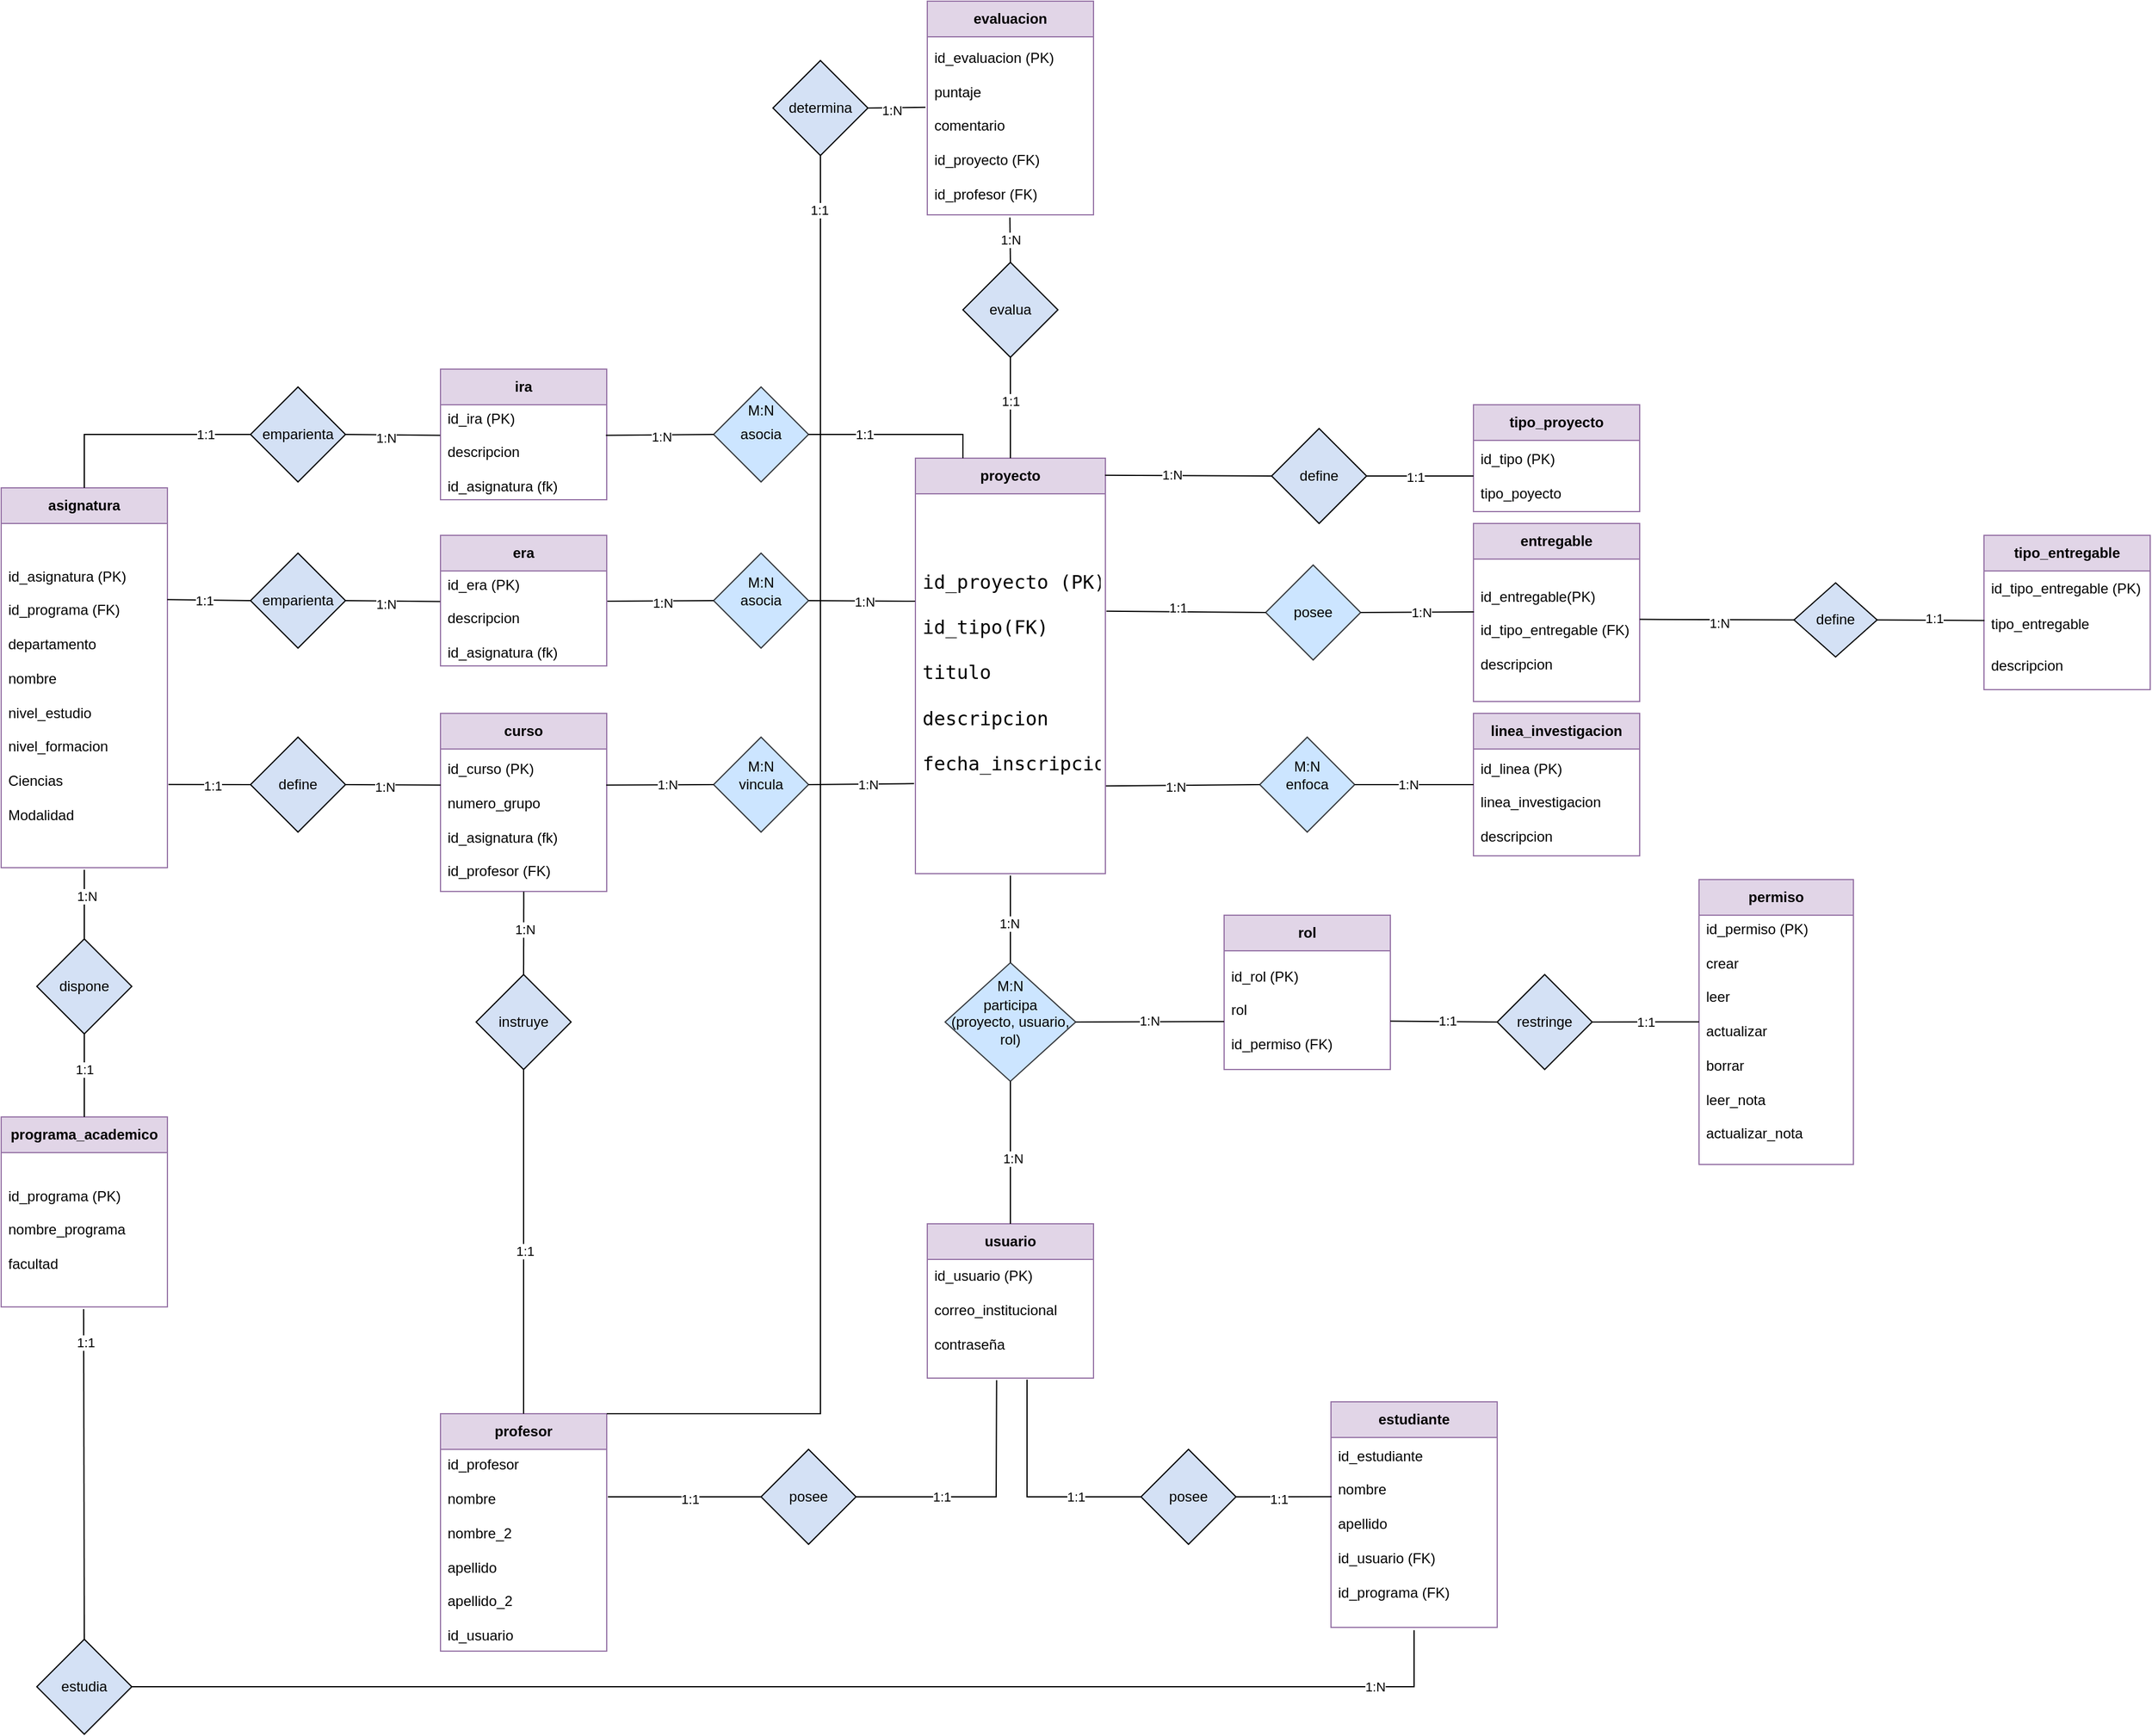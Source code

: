 <mxfile version="26.1.1" pages="2">
  <diagram id="R2lEEEUBdFMjLlhIrx00" name="Modelo de Chen ">
    <mxGraphModel grid="1" page="1" gridSize="10" guides="1" tooltips="1" connect="1" arrows="1" fold="1" pageScale="1" pageWidth="850" pageHeight="1100" math="0" shadow="0" extFonts="Permanent Marker^https://fonts.googleapis.com/css?family=Permanent+Marker">
      <root>
        <mxCell id="0" />
        <mxCell id="1" parent="0" />
        <mxCell id="J_CiJStVV-i970G0l3rG-106" style="edgeStyle=none;rounded=0;orthogonalLoop=1;jettySize=auto;html=1;exitX=0.5;exitY=0;exitDx=0;exitDy=0;entryX=0.5;entryY=1;entryDx=0;entryDy=0;strokeColor=none;" edge="1" parent="1" source="J_CiJStVV-i970G0l3rG-45" target="J_CiJStVV-i970G0l3rG-102">
          <mxGeometry relative="1" as="geometry" />
        </mxCell>
        <mxCell id="J_CiJStVV-i970G0l3rG-45" value="&lt;b&gt;proyecto&lt;/b&gt;" style="swimlane;fontStyle=0;childLayout=stackLayout;horizontal=1;startSize=30;horizontalStack=0;resizeParent=1;resizeParentMax=0;resizeLast=0;collapsible=1;marginBottom=0;whiteSpace=wrap;html=1;fillColor=#e1d5e7;strokeColor=#9673a6;" vertex="1" parent="1">
          <mxGeometry x="1750" y="-1575" width="160" height="350" as="geometry">
            <mxRectangle x="1540" y="-770" width="60" height="30" as="alternateBounds" />
          </mxGeometry>
        </mxCell>
        <mxCell id="J_CiJStVV-i970G0l3rG-46" value="&lt;font style=&quot;font-size: 16px;&quot;&gt;&lt;font face=&quot;Consolas, Consolas_EmbeddedFont, Consolas_MSFontService, monospace&quot;&gt;&lt;span style=&quot;font-variant-ligatures: none; white-space-collapse: preserve;&quot;&gt;id_proyecto (PK) &lt;br&gt;&lt;br&gt;&lt;/span&gt;&lt;/font&gt;&lt;font face=&quot;Consolas, Consolas_EmbeddedFont, Consolas_MSFontService, monospace&quot;&gt;&lt;span style=&quot;font-variant-ligatures: none; white-space-collapse: preserve;&quot;&gt;id_tipo&lt;/span&gt;&lt;/font&gt;&lt;span style=&quot;color: light-dark(rgb(0, 0, 0), rgb(255, 255, 255)); white-space-collapse: preserve; background-color: transparent; font-variant-ligatures: none; font-family: Consolas, Consolas_EmbeddedFont, Consolas_MSFontService, monospace;&quot;&gt;(FK) &lt;/span&gt;&lt;/font&gt;&lt;div&gt;&lt;font style=&quot;font-size: 16px;&quot;&gt;&lt;div&gt;&lt;br&gt;&lt;/div&gt;&lt;font face=&quot;Consolas, Consolas_EmbeddedFont, Consolas_MSFontService, monospace&quot;&gt;&lt;span style=&quot;font-variant-ligatures: none; white-space-collapse: preserve;&quot;&gt;titulo &lt;br&gt;&lt;br&gt;descripcion &lt;br&gt;&lt;/span&gt;&lt;/font&gt;&lt;/font&gt;&lt;div&gt;&lt;font style=&quot;font-size: 16px;&quot;&gt;&lt;font face=&quot;Consolas, Consolas_EmbeddedFont, Consolas_MSFontService, monospace&quot;&gt;&lt;span style=&quot;font-variant-ligatures: none; white-space-collapse: preserve;&quot;&gt;&lt;br&gt;fecha_inscripcion&lt;/span&gt;&lt;/font&gt;&amp;nbsp;&lt;br&gt;&lt;/font&gt;&lt;div&gt;&lt;font style=&quot;font-size: 16px;&quot;&gt;&lt;br&gt;&lt;/font&gt;&lt;/div&gt;&lt;/div&gt;&lt;/div&gt;" style="text;strokeColor=none;fillColor=none;align=left;verticalAlign=middle;spacingLeft=4;spacingRight=4;overflow=hidden;points=[[0,0.5],[1,0.5]];portConstraint=eastwest;rotatable=0;whiteSpace=wrap;html=1;" vertex="1" parent="J_CiJStVV-i970G0l3rG-45">
          <mxGeometry y="30" width="160" height="320" as="geometry" />
        </mxCell>
        <mxCell id="J_CiJStVV-i970G0l3rG-54" value="&lt;b&gt;curso&lt;/b&gt;" style="swimlane;fontStyle=0;childLayout=stackLayout;horizontal=1;startSize=30;horizontalStack=0;resizeParent=1;resizeParentMax=0;resizeLast=0;collapsible=1;marginBottom=0;whiteSpace=wrap;html=1;fillColor=#e1d5e7;strokeColor=#9673a6;" vertex="1" parent="1">
          <mxGeometry x="1350" y="-1360" width="140" height="150" as="geometry" />
        </mxCell>
        <mxCell id="J_CiJStVV-i970G0l3rG-55" value="&lt;div&gt;id_curso (PK)&lt;/div&gt;&lt;div&gt;&lt;br&gt;&lt;/div&gt;&lt;div&gt;numero_grupo&lt;/div&gt;&lt;div&gt;&lt;br&gt;&lt;/div&gt;&lt;div&gt;id_asignatura (fk)&lt;/div&gt;&lt;div&gt;&lt;br&gt;&lt;/div&gt;&lt;div&gt;id_profesor (FK)&lt;/div&gt;" style="text;align=left;verticalAlign=middle;spacingLeft=4;spacingRight=4;overflow=hidden;points=[[0,0.5],[1,0.5]];portConstraint=eastwest;rotatable=0;whiteSpace=wrap;html=1;" vertex="1" parent="J_CiJStVV-i970G0l3rG-54">
          <mxGeometry y="30" width="140" height="120" as="geometry" />
        </mxCell>
        <mxCell id="J_CiJStVV-i970G0l3rG-63" value="&lt;b&gt;evaluacion&lt;/b&gt;" style="swimlane;fontStyle=0;childLayout=stackLayout;horizontal=1;startSize=30;horizontalStack=0;resizeParent=1;resizeParentMax=0;resizeLast=0;collapsible=1;marginBottom=0;whiteSpace=wrap;html=1;fillColor=#e1d5e7;strokeColor=#9673a6;" vertex="1" parent="1">
          <mxGeometry x="1760" y="-1960" width="140" height="180" as="geometry" />
        </mxCell>
        <mxCell id="J_CiJStVV-i970G0l3rG-64" value="&lt;div&gt;id_evaluacion (PK)&amp;nbsp;&lt;/div&gt;&lt;div&gt;&lt;br&gt;&lt;/div&gt;&lt;div&gt;puntaje&amp;nbsp;&lt;/div&gt;&lt;div&gt;&lt;br&gt;&lt;/div&gt;&lt;div&gt;comentario&amp;nbsp;&lt;/div&gt;&lt;div&gt;&lt;br&gt;&lt;/div&gt;&lt;div&gt;id_proyecto (FK)&lt;br&gt;&lt;br&gt;id_profesor (FK)&lt;/div&gt;" style="text;align=left;verticalAlign=middle;spacingLeft=4;spacingRight=4;overflow=hidden;points=[[0,0.5],[1,0.5]];portConstraint=eastwest;rotatable=0;whiteSpace=wrap;html=1;" vertex="1" parent="J_CiJStVV-i970G0l3rG-63">
          <mxGeometry y="30" width="140" height="150" as="geometry" />
        </mxCell>
        <mxCell id="J_CiJStVV-i970G0l3rG-88" value="&lt;b&gt;usuario&lt;/b&gt;" style="swimlane;fontStyle=0;childLayout=stackLayout;horizontal=1;startSize=30;horizontalStack=0;resizeParent=1;resizeParentMax=0;resizeLast=0;collapsible=1;marginBottom=0;whiteSpace=wrap;html=1;fillColor=#e1d5e7;strokeColor=#9673a6;" vertex="1" parent="1">
          <mxGeometry x="1760" y="-930" width="140" height="130" as="geometry" />
        </mxCell>
        <mxCell id="J_CiJStVV-i970G0l3rG-89" value="&lt;div&gt;id_usuario (PK)&lt;/div&gt;&lt;div&gt;&lt;br&gt;&lt;/div&gt;&lt;div&gt;correo_institucional&lt;/div&gt;&lt;div&gt;&lt;br&gt;&lt;/div&gt;&lt;div&gt;contraseña&lt;/div&gt;&lt;div&gt;&lt;br&gt;&lt;/div&gt;" style="text;strokeColor=none;fillColor=none;align=left;verticalAlign=middle;spacingLeft=4;spacingRight=4;overflow=hidden;points=[[0,0.5],[1,0.5]];portConstraint=eastwest;rotatable=0;whiteSpace=wrap;html=1;" vertex="1" parent="J_CiJStVV-i970G0l3rG-88">
          <mxGeometry y="30" width="140" height="100" as="geometry" />
        </mxCell>
        <mxCell id="J_CiJStVV-i970G0l3rG-90" value="&lt;b&gt;rol&lt;/b&gt;" style="swimlane;fontStyle=0;childLayout=stackLayout;horizontal=1;startSize=30;horizontalStack=0;resizeParent=1;resizeParentMax=0;resizeLast=0;collapsible=1;marginBottom=0;whiteSpace=wrap;html=1;fillColor=#e1d5e7;strokeColor=#9673a6;" vertex="1" parent="1">
          <mxGeometry x="2010" y="-1190" width="140" height="130" as="geometry" />
        </mxCell>
        <mxCell id="J_CiJStVV-i970G0l3rG-92" value="id_rol (PK)&lt;div&gt;&lt;div&gt;&lt;br&gt;&lt;/div&gt;&lt;div&gt;rol&lt;/div&gt;&lt;div&gt;&lt;br&gt;&lt;/div&gt;&lt;/div&gt;&lt;div&gt;id_permiso (FK)&lt;/div&gt;" style="text;strokeColor=none;fillColor=none;align=left;verticalAlign=middle;spacingLeft=4;spacingRight=4;overflow=hidden;points=[[0,0.5],[1,0.5]];portConstraint=eastwest;rotatable=0;whiteSpace=wrap;html=1;" vertex="1" parent="J_CiJStVV-i970G0l3rG-90">
          <mxGeometry y="30" width="140" height="100" as="geometry" />
        </mxCell>
        <mxCell id="J_CiJStVV-i970G0l3rG-99" value="vincula" style="rhombus;whiteSpace=wrap;html=1;fillColor=#cce5ff;strokeColor=#36393d;" vertex="1" parent="1">
          <mxGeometry x="1580" y="-1340" width="80" height="80" as="geometry" />
        </mxCell>
        <mxCell id="J_CiJStVV-i970G0l3rG-102" value="evalua" style="rhombus;whiteSpace=wrap;html=1;fillColor=light-dark(#D4E1F5,#000000);" vertex="1" parent="1">
          <mxGeometry x="1790" y="-1740" width="80" height="80" as="geometry" />
        </mxCell>
        <mxCell id="J_CiJStVV-i970G0l3rG-112" value="" style="endArrow=none;html=1;rounded=0;exitX=0.5;exitY=0;exitDx=0;exitDy=0;entryX=0.497;entryY=1.015;entryDx=0;entryDy=0;entryPerimeter=0;" edge="1" parent="1" source="J_CiJStVV-i970G0l3rG-102" target="J_CiJStVV-i970G0l3rG-64">
          <mxGeometry width="50" height="50" relative="1" as="geometry">
            <mxPoint x="1850" y="-1480" as="sourcePoint" />
            <mxPoint x="1840" y="-1830" as="targetPoint" />
          </mxGeometry>
        </mxCell>
        <mxCell id="J_CiJStVV-i970G0l3rG-144" value="1:N" style="edgeLabel;html=1;align=center;verticalAlign=middle;resizable=0;points=[];" connectable="0" vertex="1" parent="J_CiJStVV-i970G0l3rG-112">
          <mxGeometry x="-0.002" relative="1" as="geometry">
            <mxPoint as="offset" />
          </mxGeometry>
        </mxCell>
        <mxCell id="J_CiJStVV-i970G0l3rG-117" value="" style="endArrow=none;html=1;rounded=0;entryX=1;entryY=0.5;entryDx=0;entryDy=0;exitX=-0.007;exitY=0.763;exitDx=0;exitDy=0;exitPerimeter=0;" edge="1" parent="1" source="J_CiJStVV-i970G0l3rG-46" target="J_CiJStVV-i970G0l3rG-99">
          <mxGeometry width="50" height="50" relative="1" as="geometry">
            <mxPoint x="1720" y="-1440" as="sourcePoint" />
            <mxPoint x="1840" y="-1560" as="targetPoint" />
          </mxGeometry>
        </mxCell>
        <mxCell id="J_CiJStVV-i970G0l3rG-152" value="1:N" style="edgeLabel;html=1;align=center;verticalAlign=middle;resizable=0;points=[];" connectable="0" vertex="1" parent="J_CiJStVV-i970G0l3rG-117">
          <mxGeometry x="0.197" y="-1" relative="1" as="geometry">
            <mxPoint x="14" y="1" as="offset" />
          </mxGeometry>
        </mxCell>
        <mxCell id="J_CiJStVV-i970G0l3rG-148" value="" style="endArrow=none;html=1;rounded=0;exitX=0.5;exitY=1;exitDx=0;exitDy=0;entryX=0.5;entryY=0;entryDx=0;entryDy=0;" edge="1" parent="1" source="J_CiJStVV-i970G0l3rG-102" target="J_CiJStVV-i970G0l3rG-45">
          <mxGeometry width="50" height="50" relative="1" as="geometry">
            <mxPoint x="1840" y="-1590" as="sourcePoint" />
            <mxPoint x="1890" y="-1640" as="targetPoint" />
          </mxGeometry>
        </mxCell>
        <mxCell id="J_CiJStVV-i970G0l3rG-150" value="1:1" style="edgeLabel;html=1;align=center;verticalAlign=middle;resizable=0;points=[];" connectable="0" vertex="1" parent="J_CiJStVV-i970G0l3rG-148">
          <mxGeometry x="-0.147" relative="1" as="geometry">
            <mxPoint as="offset" />
          </mxGeometry>
        </mxCell>
        <mxCell id="J_CiJStVV-i970G0l3rG-154" value="M:N" style="text;html=1;align=center;verticalAlign=middle;whiteSpace=wrap;rounded=0;" vertex="1" parent="1">
          <mxGeometry x="1590" y="-1330" width="60" height="30" as="geometry" />
        </mxCell>
        <mxCell id="tPzyJt9eVWV6iVS8aPOD-1" value="&lt;b&gt;profesor&lt;/b&gt;" style="swimlane;fontStyle=0;childLayout=stackLayout;horizontal=1;startSize=30;horizontalStack=0;resizeParent=1;resizeParentMax=0;resizeLast=0;collapsible=1;marginBottom=0;whiteSpace=wrap;html=1;fillColor=#e1d5e7;strokeColor=#9673a6;" vertex="1" parent="1">
          <mxGeometry x="1350" y="-770" width="140" height="200" as="geometry" />
        </mxCell>
        <mxCell id="tPzyJt9eVWV6iVS8aPOD-2" value="&lt;div&gt;id_profesor&lt;/div&gt;&lt;div&gt;&lt;br&gt;&lt;/div&gt;&lt;div&gt;nombre&lt;/div&gt;&lt;div&gt;&lt;br&gt;&lt;/div&gt;&lt;div&gt;nombre_2&lt;/div&gt;&lt;div&gt;&lt;br&gt;&lt;/div&gt;&lt;div&gt;apellido&lt;/div&gt;&lt;div&gt;&lt;br&gt;&lt;/div&gt;&lt;div&gt;apellido_2&lt;/div&gt;&lt;div&gt;&lt;br&gt;&lt;/div&gt;&lt;div&gt;id_usuario&lt;/div&gt;" style="text;strokeColor=none;fillColor=none;align=left;verticalAlign=middle;spacingLeft=4;spacingRight=4;overflow=hidden;points=[[0,0.5],[1,0.5]];portConstraint=eastwest;rotatable=0;whiteSpace=wrap;html=1;" vertex="1" parent="tPzyJt9eVWV6iVS8aPOD-1">
          <mxGeometry y="30" width="140" height="170" as="geometry" />
        </mxCell>
        <mxCell id="tPzyJt9eVWV6iVS8aPOD-5" value="&lt;b&gt;estudiante&lt;/b&gt;" style="swimlane;fontStyle=0;childLayout=stackLayout;horizontal=1;startSize=30;horizontalStack=0;resizeParent=1;resizeParentMax=0;resizeLast=0;collapsible=1;marginBottom=0;whiteSpace=wrap;html=1;fillColor=#e1d5e7;strokeColor=#9673a6;" vertex="1" parent="1">
          <mxGeometry x="2100" y="-780" width="140" height="190" as="geometry" />
        </mxCell>
        <mxCell id="tPzyJt9eVWV6iVS8aPOD-6" value="&lt;div&gt;id_estudiante&lt;/div&gt;&lt;div&gt;&lt;br&gt;&lt;/div&gt;&lt;div&gt;nombre&lt;/div&gt;&lt;div&gt;&lt;br&gt;&lt;/div&gt;&lt;div&gt;apellido&lt;/div&gt;&lt;div&gt;&lt;br&gt;&lt;/div&gt;&lt;div&gt;id_usuario (FK)&lt;/div&gt;&lt;div&gt;&lt;br&gt;&lt;/div&gt;&lt;div&gt;id_programa (FK)&lt;/div&gt;&lt;div&gt;&lt;br&gt;&lt;/div&gt;" style="text;strokeColor=none;fillColor=none;align=left;verticalAlign=middle;spacingLeft=4;spacingRight=4;overflow=hidden;points=[[0,0.5],[1,0.5]];portConstraint=eastwest;rotatable=0;whiteSpace=wrap;html=1;" vertex="1" parent="tPzyJt9eVWV6iVS8aPOD-5">
          <mxGeometry y="30" width="140" height="160" as="geometry" />
        </mxCell>
        <mxCell id="tPzyJt9eVWV6iVS8aPOD-10" value="participa&lt;br&gt;(proyecto, usuario, rol)" style="rhombus;whiteSpace=wrap;html=1;strokeColor=#36393d;fillColor=#cce5ff;" vertex="1" parent="1">
          <mxGeometry x="1775" y="-1150" width="110" height="100" as="geometry" />
        </mxCell>
        <mxCell id="tPzyJt9eVWV6iVS8aPOD-11" value="&lt;b&gt;permiso&lt;/b&gt;" style="swimlane;fontStyle=0;childLayout=stackLayout;horizontal=1;startSize=30;horizontalStack=0;resizeParent=1;resizeParentMax=0;resizeLast=0;collapsible=1;marginBottom=0;whiteSpace=wrap;html=1;fillColor=#e1d5e7;strokeColor=#9673a6;" vertex="1" parent="1">
          <mxGeometry x="2410" y="-1220" width="130" height="240" as="geometry" />
        </mxCell>
        <mxCell id="tPzyJt9eVWV6iVS8aPOD-12" value="id_permiso (PK)&lt;div&gt;&lt;br&gt;&lt;/div&gt;&lt;div&gt;&lt;div&gt;crear&lt;/div&gt;&lt;div&gt;&lt;br&gt;&lt;/div&gt;&lt;div&gt;leer&lt;/div&gt;&lt;div&gt;&lt;br&gt;&lt;/div&gt;&lt;div&gt;actualizar&lt;/div&gt;&lt;div&gt;&lt;br&gt;&lt;/div&gt;&lt;div&gt;borrar&lt;/div&gt;&lt;div&gt;&lt;br&gt;&lt;/div&gt;&lt;div&gt;leer_nota&lt;/div&gt;&lt;div&gt;&lt;br&gt;&lt;/div&gt;&lt;div&gt;actualizar_nota&lt;/div&gt;&lt;/div&gt;&lt;div&gt;&lt;br&gt;&lt;/div&gt;" style="text;strokeColor=none;fillColor=none;align=left;verticalAlign=middle;spacingLeft=4;spacingRight=4;overflow=hidden;points=[[0,0.5],[1,0.5]];portConstraint=eastwest;rotatable=0;whiteSpace=wrap;html=1;" vertex="1" parent="tPzyJt9eVWV6iVS8aPOD-11">
          <mxGeometry y="30" width="130" height="210" as="geometry" />
        </mxCell>
        <mxCell id="tPzyJt9eVWV6iVS8aPOD-15" value="posee" style="rhombus;whiteSpace=wrap;html=1;fillColor=light-dark(#D4E1F5,#000000);" vertex="1" parent="1">
          <mxGeometry x="1620" y="-740" width="80" height="80" as="geometry" />
        </mxCell>
        <mxCell id="tPzyJt9eVWV6iVS8aPOD-16" value="posee" style="rhombus;whiteSpace=wrap;html=1;fillColor=light-dark(#D4E1F5,#000000);" vertex="1" parent="1">
          <mxGeometry x="1940" y="-740" width="80" height="80" as="geometry" />
        </mxCell>
        <mxCell id="tPzyJt9eVWV6iVS8aPOD-18" value="" style="endArrow=none;html=1;rounded=0;exitX=0;exitY=0.5;exitDx=0;exitDy=0;entryX=0.6;entryY=1.013;entryDx=0;entryDy=0;entryPerimeter=0;" edge="1" parent="1" source="tPzyJt9eVWV6iVS8aPOD-16" target="J_CiJStVV-i970G0l3rG-89">
          <mxGeometry width="50" height="50" relative="1" as="geometry">
            <mxPoint x="1700" y="-690" as="sourcePoint" />
            <mxPoint x="1840" y="-770" as="targetPoint" />
            <Array as="points">
              <mxPoint x="1844" y="-700" />
            </Array>
          </mxGeometry>
        </mxCell>
        <mxCell id="tPzyJt9eVWV6iVS8aPOD-130" value="1:1" style="edgeLabel;html=1;align=center;verticalAlign=middle;resizable=0;points=[];" connectable="0" vertex="1" parent="tPzyJt9eVWV6iVS8aPOD-18">
          <mxGeometry x="-0.196" y="2" relative="1" as="geometry">
            <mxPoint x="23" y="-2" as="offset" />
          </mxGeometry>
        </mxCell>
        <mxCell id="tPzyJt9eVWV6iVS8aPOD-20" value="" style="endArrow=none;html=1;rounded=0;exitX=1;exitY=0.5;exitDx=0;exitDy=0;entryX=0.004;entryY=0.312;entryDx=0;entryDy=0;entryPerimeter=0;" edge="1" parent="1" source="tPzyJt9eVWV6iVS8aPOD-16" target="tPzyJt9eVWV6iVS8aPOD-6">
          <mxGeometry width="50" height="50" relative="1" as="geometry">
            <mxPoint x="1720" y="-670" as="sourcePoint" />
            <mxPoint x="2080" y="-720" as="targetPoint" />
          </mxGeometry>
        </mxCell>
        <mxCell id="tPzyJt9eVWV6iVS8aPOD-131" value="1:1" style="edgeLabel;html=1;align=center;verticalAlign=middle;resizable=0;points=[];" connectable="0" vertex="1" parent="tPzyJt9eVWV6iVS8aPOD-20">
          <mxGeometry x="-0.088" y="-2" relative="1" as="geometry">
            <mxPoint x="-1" as="offset" />
          </mxGeometry>
        </mxCell>
        <mxCell id="tPzyJt9eVWV6iVS8aPOD-22" value="" style="endArrow=none;html=1;rounded=0;entryX=0;entryY=0.5;entryDx=0;entryDy=0;exitX=1.007;exitY=0.235;exitDx=0;exitDy=0;exitPerimeter=0;" edge="1" parent="1" source="tPzyJt9eVWV6iVS8aPOD-2" target="tPzyJt9eVWV6iVS8aPOD-15">
          <mxGeometry width="50" height="50" relative="1" as="geometry">
            <mxPoint x="1500" y="-700" as="sourcePoint" />
            <mxPoint x="1610" y="-700" as="targetPoint" />
          </mxGeometry>
        </mxCell>
        <mxCell id="tPzyJt9eVWV6iVS8aPOD-132" value="1:1" style="edgeLabel;html=1;align=center;verticalAlign=middle;resizable=0;points=[];" connectable="0" vertex="1" parent="tPzyJt9eVWV6iVS8aPOD-22">
          <mxGeometry x="0.059" y="-2" relative="1" as="geometry">
            <mxPoint as="offset" />
          </mxGeometry>
        </mxCell>
        <mxCell id="tPzyJt9eVWV6iVS8aPOD-23" value="" style="endArrow=none;html=1;rounded=0;entryX=0.5;entryY=0;entryDx=0;entryDy=0;exitX=0.5;exitY=1;exitDx=0;exitDy=0;" edge="1" parent="1" source="tPzyJt9eVWV6iVS8aPOD-10" target="J_CiJStVV-i970G0l3rG-88">
          <mxGeometry width="50" height="50" relative="1" as="geometry">
            <mxPoint x="1470" y="-690" as="sourcePoint" />
            <mxPoint x="1620" y="-690" as="targetPoint" />
          </mxGeometry>
        </mxCell>
        <mxCell id="tPzyJt9eVWV6iVS8aPOD-49" value="1:N" style="edgeLabel;html=1;align=center;verticalAlign=middle;resizable=0;points=[];" vertex="1" connectable="0" parent="tPzyJt9eVWV6iVS8aPOD-23">
          <mxGeometry x="0.073" y="2" relative="1" as="geometry">
            <mxPoint as="offset" />
          </mxGeometry>
        </mxCell>
        <mxCell id="tPzyJt9eVWV6iVS8aPOD-32" value="" style="endArrow=none;html=1;rounded=0;exitX=0.5;exitY=0;exitDx=0;exitDy=0;entryX=0.5;entryY=1.005;entryDx=0;entryDy=0;entryPerimeter=0;" edge="1" parent="1" source="tPzyJt9eVWV6iVS8aPOD-10" target="J_CiJStVV-i970G0l3rG-46">
          <mxGeometry width="50" height="50" relative="1" as="geometry">
            <mxPoint x="1920" y="-1160" as="sourcePoint" />
            <mxPoint x="1970" y="-1210" as="targetPoint" />
          </mxGeometry>
        </mxCell>
        <mxCell id="tPzyJt9eVWV6iVS8aPOD-50" value="1:N" style="edgeLabel;html=1;align=center;verticalAlign=middle;resizable=0;points=[];" vertex="1" connectable="0" parent="tPzyJt9eVWV6iVS8aPOD-32">
          <mxGeometry x="-0.097" y="1" relative="1" as="geometry">
            <mxPoint as="offset" />
          </mxGeometry>
        </mxCell>
        <mxCell id="tPzyJt9eVWV6iVS8aPOD-33" value="&lt;b&gt;programa_academico&lt;/b&gt;" style="swimlane;fontStyle=0;childLayout=stackLayout;horizontal=1;startSize=30;horizontalStack=0;resizeParent=1;resizeParentMax=0;resizeLast=0;collapsible=1;marginBottom=0;whiteSpace=wrap;html=1;fillColor=#e1d5e7;strokeColor=#9673a6;" vertex="1" parent="1">
          <mxGeometry x="980" y="-1020" width="140" height="160" as="geometry" />
        </mxCell>
        <mxCell id="tPzyJt9eVWV6iVS8aPOD-34" value="&lt;div&gt;id_programa (PK)&lt;/div&gt;&lt;div&gt;&lt;br&gt;&lt;/div&gt;&lt;div&gt;nombre_programa&lt;/div&gt;&lt;div&gt;&lt;br&gt;&lt;/div&gt;&lt;div&gt;facultad&lt;/div&gt;" style="text;strokeColor=none;fillColor=none;align=left;verticalAlign=middle;spacingLeft=4;spacingRight=4;overflow=hidden;points=[[0,0.5],[1,0.5]];portConstraint=eastwest;rotatable=0;whiteSpace=wrap;html=1;" vertex="1" parent="tPzyJt9eVWV6iVS8aPOD-33">
          <mxGeometry y="30" width="140" height="130" as="geometry" />
        </mxCell>
        <mxCell id="IndjYIhEWE5u66Gvtxxx-3" value="" style="endArrow=none;html=1;rounded=0;exitX=1;exitY=0.5;exitDx=0;exitDy=0;entryX=0.417;entryY=1.018;entryDx=0;entryDy=0;entryPerimeter=0;" edge="1" parent="1" source="tPzyJt9eVWV6iVS8aPOD-15" target="J_CiJStVV-i970G0l3rG-89">
          <mxGeometry width="50" height="50" relative="1" as="geometry">
            <mxPoint x="1490" y="-550" as="sourcePoint" />
            <mxPoint x="1810" y="-700" as="targetPoint" />
            <Array as="points">
              <mxPoint x="1818" y="-700" />
            </Array>
          </mxGeometry>
        </mxCell>
        <mxCell id="tPzyJt9eVWV6iVS8aPOD-129" value="1:1" style="edgeLabel;html=1;align=center;verticalAlign=middle;resizable=0;points=[];" connectable="0" vertex="1" parent="IndjYIhEWE5u66Gvtxxx-3">
          <mxGeometry x="-0.326" relative="1" as="geometry">
            <mxPoint x="-1" as="offset" />
          </mxGeometry>
        </mxCell>
        <mxCell id="tPzyJt9eVWV6iVS8aPOD-51" value="M:N" style="text;html=1;align=center;verticalAlign=middle;whiteSpace=wrap;rounded=0;" vertex="1" parent="1">
          <mxGeometry x="1800" y="-1145" width="60" height="30" as="geometry" />
        </mxCell>
        <mxCell id="tPzyJt9eVWV6iVS8aPOD-53" value="&lt;b&gt;tipo_proyecto&lt;/b&gt;" style="swimlane;fontStyle=0;childLayout=stackLayout;horizontal=1;startSize=30;horizontalStack=0;resizeParent=1;resizeParentMax=0;resizeLast=0;collapsible=1;marginBottom=0;whiteSpace=wrap;html=1;fillColor=#e1d5e7;strokeColor=#9673a6;" vertex="1" parent="1">
          <mxGeometry x="2220" y="-1620" width="140" height="90" as="geometry" />
        </mxCell>
        <mxCell id="tPzyJt9eVWV6iVS8aPOD-54" value="&lt;div&gt;id_tipo (PK)&lt;/div&gt;&lt;div&gt;&lt;br&gt;&lt;/div&gt;&lt;div&gt;tipo_poyecto&lt;/div&gt;" style="text;strokeColor=none;fillColor=none;align=left;verticalAlign=middle;spacingLeft=4;spacingRight=4;overflow=hidden;points=[[0,0.5],[1,0.5]];portConstraint=eastwest;rotatable=0;whiteSpace=wrap;html=1;" vertex="1" parent="tPzyJt9eVWV6iVS8aPOD-53">
          <mxGeometry y="30" width="140" height="60" as="geometry" />
        </mxCell>
        <mxCell id="tPzyJt9eVWV6iVS8aPOD-57" value="define" style="rhombus;whiteSpace=wrap;html=1;fillColor=light-dark(#D4E1F5,#000000);" vertex="1" parent="1">
          <mxGeometry x="2050" y="-1600" width="80" height="80" as="geometry" />
        </mxCell>
        <mxCell id="tPzyJt9eVWV6iVS8aPOD-58" value="" style="endArrow=none;html=1;rounded=0;exitX=0;exitY=0.5;exitDx=0;exitDy=0;entryX=0.998;entryY=0.041;entryDx=0;entryDy=0;entryPerimeter=0;" edge="1" parent="1" source="tPzyJt9eVWV6iVS8aPOD-57" target="J_CiJStVV-i970G0l3rG-45">
          <mxGeometry width="50" height="50" relative="1" as="geometry">
            <mxPoint x="2020" y="-1550" as="sourcePoint" />
            <mxPoint x="1920" y="-1560" as="targetPoint" />
          </mxGeometry>
        </mxCell>
        <mxCell id="tPzyJt9eVWV6iVS8aPOD-59" value="1:N" style="edgeLabel;html=1;align=center;verticalAlign=middle;resizable=0;points=[];" connectable="0" vertex="1" parent="tPzyJt9eVWV6iVS8aPOD-58">
          <mxGeometry x="0.197" y="-1" relative="1" as="geometry">
            <mxPoint as="offset" />
          </mxGeometry>
        </mxCell>
        <mxCell id="tPzyJt9eVWV6iVS8aPOD-60" value="&lt;b&gt;asignatura&lt;/b&gt;" style="swimlane;fontStyle=0;childLayout=stackLayout;horizontal=1;startSize=30;horizontalStack=0;resizeParent=1;resizeParentMax=0;resizeLast=0;collapsible=1;marginBottom=0;whiteSpace=wrap;html=1;fillColor=#e1d5e7;strokeColor=#9673a6;" vertex="1" parent="1">
          <mxGeometry x="980" y="-1550" width="140" height="320" as="geometry" />
        </mxCell>
        <mxCell id="tPzyJt9eVWV6iVS8aPOD-61" value="&lt;div&gt;id_asignatura (PK)&lt;/div&gt;&lt;div&gt;&lt;br&gt;&lt;/div&gt;&lt;div&gt;id_programa (FK)&lt;/div&gt;&lt;div&gt;&lt;br&gt;&lt;/div&gt;&lt;div&gt;departam&lt;span style=&quot;background-color: transparent; color: light-dark(rgb(0, 0, 0), rgb(255, 255, 255));&quot;&gt;ento&lt;/span&gt;&lt;/div&gt;&lt;div&gt;&lt;br&gt;&lt;/div&gt;&lt;div&gt;nombre&lt;/div&gt;&lt;div&gt;&lt;br&gt;&lt;/div&gt;&lt;div&gt;nivel_estudio&lt;/div&gt;&lt;div&gt;&lt;br&gt;&lt;/div&gt;&lt;div&gt;nivel_formacion&lt;/div&gt;&lt;div&gt;&lt;br&gt;&lt;/div&gt;&lt;div&gt;Ciencias&lt;/div&gt;&lt;div&gt;&lt;br&gt;&lt;/div&gt;&lt;div&gt;Modalidad&lt;br&gt;&lt;/div&gt;" style="text;strokeColor=none;fillColor=none;align=left;verticalAlign=middle;spacingLeft=4;spacingRight=4;overflow=hidden;points=[[0,0.5],[1,0.5]];portConstraint=eastwest;rotatable=0;whiteSpace=wrap;html=1;" vertex="1" parent="tPzyJt9eVWV6iVS8aPOD-60">
          <mxGeometry y="30" width="140" height="290" as="geometry" />
        </mxCell>
        <mxCell id="tPzyJt9eVWV6iVS8aPOD-64" value="" style="endArrow=none;html=1;rounded=0;exitX=0;exitY=0.5;exitDx=0;exitDy=0;entryX=1;entryY=0.5;entryDx=0;entryDy=0;" edge="1" parent="1" source="tPzyJt9eVWV6iVS8aPOD-54" target="tPzyJt9eVWV6iVS8aPOD-57">
          <mxGeometry width="50" height="50" relative="1" as="geometry">
            <mxPoint x="2050" y="-1530" as="sourcePoint" />
            <mxPoint x="1929" y="-1530" as="targetPoint" />
          </mxGeometry>
        </mxCell>
        <mxCell id="tPzyJt9eVWV6iVS8aPOD-144" value="1:1" style="edgeLabel;html=1;align=center;verticalAlign=middle;resizable=0;points=[];" connectable="0" vertex="1" parent="tPzyJt9eVWV6iVS8aPOD-64">
          <mxGeometry x="0.126" y="1" relative="1" as="geometry">
            <mxPoint x="1" as="offset" />
          </mxGeometry>
        </mxCell>
        <mxCell id="tPzyJt9eVWV6iVS8aPOD-66" value="define" style="rhombus;whiteSpace=wrap;html=1;fillColor=light-dark(#D4E1F5,#000000);" vertex="1" parent="1">
          <mxGeometry x="1190" y="-1340" width="80" height="80" as="geometry" />
        </mxCell>
        <mxCell id="tPzyJt9eVWV6iVS8aPOD-76" value="dispone" style="rhombus;whiteSpace=wrap;html=1;fillColor=light-dark(#D4E1F5,#000000);" vertex="1" parent="1">
          <mxGeometry x="1010" y="-1170" width="80" height="80" as="geometry" />
        </mxCell>
        <mxCell id="IndjYIhEWE5u66Gvtxxx-9" value="" style="endArrow=none;html=1;rounded=0;entryX=0;entryY=0.5;entryDx=0;entryDy=0;exitX=1.006;exitY=0.758;exitDx=0;exitDy=0;exitPerimeter=0;" edge="1" parent="1" source="tPzyJt9eVWV6iVS8aPOD-61" target="tPzyJt9eVWV6iVS8aPOD-66">
          <mxGeometry width="50" height="50" relative="1" as="geometry">
            <mxPoint x="1130" y="-1310" as="sourcePoint" />
            <mxPoint x="1060" y="-1722" as="targetPoint" />
          </mxGeometry>
        </mxCell>
        <mxCell id="tPzyJt9eVWV6iVS8aPOD-124" value="1:1" style="edgeLabel;html=1;align=center;verticalAlign=middle;resizable=0;points=[];" vertex="1" connectable="0" parent="IndjYIhEWE5u66Gvtxxx-9">
          <mxGeometry x="0.061" y="-1" relative="1" as="geometry">
            <mxPoint as="offset" />
          </mxGeometry>
        </mxCell>
        <mxCell id="IndjYIhEWE5u66Gvtxxx-10" value="" style="endArrow=none;html=1;rounded=0;exitX=1;exitY=0.5;exitDx=0;exitDy=0;entryX=0.001;entryY=0.253;entryDx=0;entryDy=0;entryPerimeter=0;" edge="1" parent="1" source="tPzyJt9eVWV6iVS8aPOD-66" target="J_CiJStVV-i970G0l3rG-55">
          <mxGeometry width="50" height="50" relative="1" as="geometry">
            <mxPoint x="1070" y="-1630" as="sourcePoint" />
            <mxPoint x="1330" y="-1425" as="targetPoint" />
          </mxGeometry>
        </mxCell>
        <mxCell id="tPzyJt9eVWV6iVS8aPOD-125" value="1:N" style="edgeLabel;html=1;align=center;verticalAlign=middle;resizable=0;points=[];" vertex="1" connectable="0" parent="IndjYIhEWE5u66Gvtxxx-10">
          <mxGeometry x="-0.19" y="-2" relative="1" as="geometry">
            <mxPoint as="offset" />
          </mxGeometry>
        </mxCell>
        <mxCell id="IndjYIhEWE5u66Gvtxxx-13" value="" style="endArrow=none;html=1;rounded=0;entryX=0;entryY=0.5;entryDx=0;entryDy=0;exitX=0.997;exitY=0.253;exitDx=0;exitDy=0;exitPerimeter=0;" edge="1" parent="1" source="J_CiJStVV-i970G0l3rG-55" target="J_CiJStVV-i970G0l3rG-99">
          <mxGeometry width="50" height="50" relative="1" as="geometry">
            <mxPoint x="1490" y="-1420" as="sourcePoint" />
            <mxPoint x="1100" y="-1682" as="targetPoint" />
          </mxGeometry>
        </mxCell>
        <mxCell id="tPzyJt9eVWV6iVS8aPOD-96" value="1:N" style="edgeLabel;html=1;align=center;verticalAlign=middle;resizable=0;points=[];" vertex="1" connectable="0" parent="IndjYIhEWE5u66Gvtxxx-13">
          <mxGeometry x="-0.094" y="-2" relative="1" as="geometry">
            <mxPoint x="10" y="-2" as="offset" />
          </mxGeometry>
        </mxCell>
        <mxCell id="tPzyJt9eVWV6iVS8aPOD-80" value="&lt;b&gt;era&lt;/b&gt;" style="swimlane;fontStyle=0;childLayout=stackLayout;horizontal=1;startSize=30;horizontalStack=0;resizeParent=1;resizeParentMax=0;resizeLast=0;collapsible=1;marginBottom=0;whiteSpace=wrap;html=1;fillColor=#e1d5e7;strokeColor=#9673a6;" vertex="1" parent="1">
          <mxGeometry x="1350" y="-1510" width="140" height="110" as="geometry" />
        </mxCell>
        <mxCell id="tPzyJt9eVWV6iVS8aPOD-81" value="id_era (PK)&lt;div&gt;&lt;br&gt;&lt;/div&gt;&lt;div&gt;descripcion&lt;/div&gt;&lt;div&gt;&lt;br&gt;&lt;/div&gt;&lt;div&gt;id_asignatura (fk)&lt;/div&gt;" style="text;strokeColor=none;fillColor=none;align=left;verticalAlign=middle;spacingLeft=4;spacingRight=4;overflow=hidden;points=[[0,0.5],[1,0.5]];portConstraint=eastwest;rotatable=0;whiteSpace=wrap;html=1;" vertex="1" parent="tPzyJt9eVWV6iVS8aPOD-80">
          <mxGeometry y="30" width="140" height="80" as="geometry" />
        </mxCell>
        <mxCell id="tPzyJt9eVWV6iVS8aPOD-84" value="asocia" style="rhombus;whiteSpace=wrap;html=1;fillColor=#cce5ff;strokeColor=#36393d;" vertex="1" parent="1">
          <mxGeometry x="1580" y="-1495" width="80" height="80" as="geometry" />
        </mxCell>
        <mxCell id="tPzyJt9eVWV6iVS8aPOD-85" value="emparienta" style="rhombus;whiteSpace=wrap;html=1;fillColor=light-dark(#D4E1F5,#000000);" vertex="1" parent="1">
          <mxGeometry x="1190" y="-1495" width="80" height="80" as="geometry" />
        </mxCell>
        <mxCell id="tPzyJt9eVWV6iVS8aPOD-86" value="" style="endArrow=none;html=1;rounded=0;entryX=0;entryY=0.5;entryDx=0;entryDy=0;exitX=0.999;exitY=0.221;exitDx=0;exitDy=0;exitPerimeter=0;" edge="1" parent="1" source="tPzyJt9eVWV6iVS8aPOD-61" target="tPzyJt9eVWV6iVS8aPOD-85">
          <mxGeometry width="50" height="50" relative="1" as="geometry">
            <mxPoint x="1140" y="-1480" as="sourcePoint" />
            <mxPoint x="1230" y="-1560" as="targetPoint" />
            <Array as="points" />
          </mxGeometry>
        </mxCell>
        <mxCell id="tPzyJt9eVWV6iVS8aPOD-119" value="1:1" style="edgeLabel;html=1;align=center;verticalAlign=middle;resizable=0;points=[];" vertex="1" connectable="0" parent="tPzyJt9eVWV6iVS8aPOD-86">
          <mxGeometry x="-0.122" y="2" relative="1" as="geometry">
            <mxPoint y="2" as="offset" />
          </mxGeometry>
        </mxCell>
        <mxCell id="tPzyJt9eVWV6iVS8aPOD-90" value="" style="endArrow=none;html=1;rounded=0;exitX=1;exitY=0.5;exitDx=0;exitDy=0;entryX=-0.002;entryY=0.322;entryDx=0;entryDy=0;entryPerimeter=0;" edge="1" parent="1" source="tPzyJt9eVWV6iVS8aPOD-85" target="tPzyJt9eVWV6iVS8aPOD-81">
          <mxGeometry width="50" height="50" relative="1" as="geometry">
            <mxPoint x="1260" y="-1675" as="sourcePoint" />
            <mxPoint x="1320" y="-1625" as="targetPoint" />
            <Array as="points" />
          </mxGeometry>
        </mxCell>
        <mxCell id="tPzyJt9eVWV6iVS8aPOD-120" value="1:N" style="edgeLabel;html=1;align=center;verticalAlign=middle;resizable=0;points=[];" vertex="1" connectable="0" parent="tPzyJt9eVWV6iVS8aPOD-90">
          <mxGeometry x="-0.147" y="-2" relative="1" as="geometry">
            <mxPoint as="offset" />
          </mxGeometry>
        </mxCell>
        <mxCell id="tPzyJt9eVWV6iVS8aPOD-91" value="" style="endArrow=none;html=1;rounded=0;entryX=0;entryY=0.5;entryDx=0;entryDy=0;exitX=1.004;exitY=0.319;exitDx=0;exitDy=0;exitPerimeter=0;" edge="1" parent="1" source="tPzyJt9eVWV6iVS8aPOD-81" target="tPzyJt9eVWV6iVS8aPOD-84">
          <mxGeometry width="50" height="50" relative="1" as="geometry">
            <mxPoint x="1500" y="-1460" as="sourcePoint" />
            <mxPoint x="1370" y="-1640" as="targetPoint" />
            <Array as="points" />
          </mxGeometry>
        </mxCell>
        <mxCell id="tPzyJt9eVWV6iVS8aPOD-94" value="1:N" style="edgeLabel;html=1;align=center;verticalAlign=middle;resizable=0;points=[];" vertex="1" connectable="0" parent="tPzyJt9eVWV6iVS8aPOD-91">
          <mxGeometry x="-0.238" y="2" relative="1" as="geometry">
            <mxPoint x="12" y="3" as="offset" />
          </mxGeometry>
        </mxCell>
        <mxCell id="tPzyJt9eVWV6iVS8aPOD-92" value="" style="endArrow=none;html=1;rounded=0;exitX=1;exitY=0.5;exitDx=0;exitDy=0;entryX=-0.002;entryY=0.283;entryDx=0;entryDy=0;entryPerimeter=0;" edge="1" parent="1" source="tPzyJt9eVWV6iVS8aPOD-84" target="J_CiJStVV-i970G0l3rG-46">
          <mxGeometry width="50" height="50" relative="1" as="geometry">
            <mxPoint x="1260" y="-1630" as="sourcePoint" />
            <mxPoint x="1740" y="-1450" as="targetPoint" />
            <Array as="points" />
          </mxGeometry>
        </mxCell>
        <mxCell id="tPzyJt9eVWV6iVS8aPOD-161" value="1:N" style="edgeLabel;html=1;align=center;verticalAlign=middle;resizable=0;points=[];" connectable="0" vertex="1" parent="tPzyJt9eVWV6iVS8aPOD-92">
          <mxGeometry x="0.243" y="-1" relative="1" as="geometry">
            <mxPoint x="-9" y="-1" as="offset" />
          </mxGeometry>
        </mxCell>
        <mxCell id="tPzyJt9eVWV6iVS8aPOD-99" value="" style="endArrow=none;html=1;rounded=0;entryX=0;entryY=0.5;entryDx=0;entryDy=0;exitX=1;exitY=0.593;exitDx=0;exitDy=0;exitPerimeter=0;" edge="1" parent="1" source="J_CiJStVV-i970G0l3rG-92" target="tPzyJt9eVWV6iVS8aPOD-100">
          <mxGeometry width="50" height="50" relative="1" as="geometry">
            <mxPoint x="2260" y="-1100" as="sourcePoint" />
            <mxPoint x="2320" y="-1145" as="targetPoint" />
          </mxGeometry>
        </mxCell>
        <mxCell id="tPzyJt9eVWV6iVS8aPOD-112" value="1:1" style="edgeLabel;html=1;align=center;verticalAlign=middle;resizable=0;points=[];" connectable="0" vertex="1" parent="tPzyJt9eVWV6iVS8aPOD-99">
          <mxGeometry x="0.066" y="1" relative="1" as="geometry">
            <mxPoint as="offset" />
          </mxGeometry>
        </mxCell>
        <mxCell id="tPzyJt9eVWV6iVS8aPOD-100" value="restringe" style="rhombus;whiteSpace=wrap;html=1;fillColor=light-dark(#D4E1F5,#000000);" vertex="1" parent="1">
          <mxGeometry x="2240" y="-1140" width="80" height="80" as="geometry" />
        </mxCell>
        <mxCell id="tPzyJt9eVWV6iVS8aPOD-101" value="" style="endArrow=none;html=1;rounded=0;exitX=1;exitY=0.5;exitDx=0;exitDy=0;entryX=0;entryY=0.428;entryDx=0;entryDy=0;entryPerimeter=0;" edge="1" parent="1" source="tPzyJt9eVWV6iVS8aPOD-100" target="tPzyJt9eVWV6iVS8aPOD-12">
          <mxGeometry width="50" height="50" relative="1" as="geometry">
            <mxPoint x="2520" y="-1095" as="sourcePoint" />
            <mxPoint x="2409" y="-1105" as="targetPoint" />
          </mxGeometry>
        </mxCell>
        <mxCell id="tPzyJt9eVWV6iVS8aPOD-113" value="1:1" style="edgeLabel;html=1;align=center;verticalAlign=middle;resizable=0;points=[];" connectable="0" vertex="1" parent="tPzyJt9eVWV6iVS8aPOD-101">
          <mxGeometry x="-0.002" relative="1" as="geometry">
            <mxPoint as="offset" />
          </mxGeometry>
        </mxCell>
        <mxCell id="tPzyJt9eVWV6iVS8aPOD-103" value="" style="endArrow=none;html=1;rounded=0;exitX=0.5;exitY=0;exitDx=0;exitDy=0;entryX=0.5;entryY=1.006;entryDx=0;entryDy=0;entryPerimeter=0;" edge="1" parent="1" source="tPzyJt9eVWV6iVS8aPOD-76" target="tPzyJt9eVWV6iVS8aPOD-61">
          <mxGeometry width="50" height="50" relative="1" as="geometry">
            <mxPoint x="1020" y="-1180" as="sourcePoint" />
            <mxPoint x="1070" y="-1230" as="targetPoint" />
          </mxGeometry>
        </mxCell>
        <mxCell id="tPzyJt9eVWV6iVS8aPOD-126" value="1:N" style="edgeLabel;html=1;align=center;verticalAlign=middle;resizable=0;points=[];" connectable="0" vertex="1" parent="tPzyJt9eVWV6iVS8aPOD-103">
          <mxGeometry x="0.248" y="-2" relative="1" as="geometry">
            <mxPoint as="offset" />
          </mxGeometry>
        </mxCell>
        <mxCell id="tPzyJt9eVWV6iVS8aPOD-104" value="" style="endArrow=none;html=1;rounded=0;entryX=0.5;entryY=1;entryDx=0;entryDy=0;exitX=0.5;exitY=0;exitDx=0;exitDy=0;" edge="1" parent="1" source="tPzyJt9eVWV6iVS8aPOD-33" target="tPzyJt9eVWV6iVS8aPOD-76">
          <mxGeometry width="50" height="50" relative="1" as="geometry">
            <mxPoint x="1020" y="-1030" as="sourcePoint" />
            <mxPoint x="1070" y="-1080" as="targetPoint" />
          </mxGeometry>
        </mxCell>
        <mxCell id="tPzyJt9eVWV6iVS8aPOD-127" value="1:1" style="edgeLabel;html=1;align=center;verticalAlign=middle;resizable=0;points=[];" connectable="0" vertex="1" parent="tPzyJt9eVWV6iVS8aPOD-104">
          <mxGeometry x="-0.079" y="-2" relative="1" as="geometry">
            <mxPoint x="-2" y="-8" as="offset" />
          </mxGeometry>
        </mxCell>
        <mxCell id="tPzyJt9eVWV6iVS8aPOD-109" value="" style="endArrow=none;html=1;rounded=0;exitX=1;exitY=0.5;exitDx=0;exitDy=0;entryX=0;entryY=0.596;entryDx=0;entryDy=0;entryPerimeter=0;" edge="1" parent="1" source="tPzyJt9eVWV6iVS8aPOD-10" target="J_CiJStVV-i970G0l3rG-92">
          <mxGeometry width="50" height="50" relative="1" as="geometry">
            <mxPoint x="1960" y="-1080" as="sourcePoint" />
            <mxPoint x="2010" y="-1130" as="targetPoint" />
          </mxGeometry>
        </mxCell>
        <mxCell id="tPzyJt9eVWV6iVS8aPOD-110" value="1:N" style="edgeLabel;html=1;align=center;verticalAlign=middle;resizable=0;points=[];" vertex="1" connectable="0" parent="tPzyJt9eVWV6iVS8aPOD-109">
          <mxGeometry x="-0.014" y="1" relative="1" as="geometry">
            <mxPoint as="offset" />
          </mxGeometry>
        </mxCell>
        <mxCell id="tPzyJt9eVWV6iVS8aPOD-118" value="M:N" style="text;html=1;align=center;verticalAlign=middle;whiteSpace=wrap;rounded=0;" vertex="1" parent="1">
          <mxGeometry x="1590" y="-1485" width="60" height="30" as="geometry" />
        </mxCell>
        <mxCell id="tPzyJt9eVWV6iVS8aPOD-133" value="estudia" style="rhombus;whiteSpace=wrap;html=1;fillColor=light-dark(#D4E1F5,var(--ge-dark-color, #121212));" vertex="1" parent="1">
          <mxGeometry x="1010" y="-580" width="80" height="80" as="geometry" />
        </mxCell>
        <mxCell id="tPzyJt9eVWV6iVS8aPOD-134" value="" style="endArrow=none;html=1;rounded=0;exitX=1;exitY=0.5;exitDx=0;exitDy=0;entryX=0.5;entryY=1.015;entryDx=0;entryDy=0;entryPerimeter=0;" edge="1" parent="1" source="tPzyJt9eVWV6iVS8aPOD-133" target="tPzyJt9eVWV6iVS8aPOD-6">
          <mxGeometry width="50" height="50" relative="1" as="geometry">
            <mxPoint x="1210" y="-440" as="sourcePoint" />
            <mxPoint x="1260" y="-490" as="targetPoint" />
            <Array as="points">
              <mxPoint x="2170" y="-540" />
            </Array>
          </mxGeometry>
        </mxCell>
        <mxCell id="tPzyJt9eVWV6iVS8aPOD-136" value="1:N" style="edgeLabel;html=1;align=center;verticalAlign=middle;resizable=0;points=[];" connectable="0" vertex="1" parent="tPzyJt9eVWV6iVS8aPOD-134">
          <mxGeometry x="-0.693" y="-1" relative="1" as="geometry">
            <mxPoint x="874" y="-1" as="offset" />
          </mxGeometry>
        </mxCell>
        <mxCell id="tPzyJt9eVWV6iVS8aPOD-135" value="" style="endArrow=none;html=1;rounded=0;entryX=0.496;entryY=1.014;entryDx=0;entryDy=0;entryPerimeter=0;exitX=0.5;exitY=0;exitDx=0;exitDy=0;" edge="1" parent="1" source="tPzyJt9eVWV6iVS8aPOD-133" target="tPzyJt9eVWV6iVS8aPOD-34">
          <mxGeometry width="50" height="50" relative="1" as="geometry">
            <mxPoint x="1020" y="-640" as="sourcePoint" />
            <mxPoint x="1070" y="-690" as="targetPoint" />
          </mxGeometry>
        </mxCell>
        <mxCell id="tPzyJt9eVWV6iVS8aPOD-137" value="1:1" style="edgeLabel;html=1;align=center;verticalAlign=middle;resizable=0;points=[];" connectable="0" vertex="1" parent="tPzyJt9eVWV6iVS8aPOD-135">
          <mxGeometry x="0.797" y="-1" relative="1" as="geometry">
            <mxPoint as="offset" />
          </mxGeometry>
        </mxCell>
        <mxCell id="tPzyJt9eVWV6iVS8aPOD-138" value="instruye" style="rhombus;whiteSpace=wrap;html=1;fillColor=light-dark(#D4E1F5,#000000);" vertex="1" parent="1">
          <mxGeometry x="1380" y="-1140" width="80" height="80" as="geometry" />
        </mxCell>
        <mxCell id="tPzyJt9eVWV6iVS8aPOD-140" value="" style="endArrow=none;html=1;rounded=0;exitX=0.5;exitY=0;exitDx=0;exitDy=0;entryX=0.5;entryY=1;entryDx=0;entryDy=0;" edge="1" parent="1" source="tPzyJt9eVWV6iVS8aPOD-1" target="tPzyJt9eVWV6iVS8aPOD-138">
          <mxGeometry width="50" height="50" relative="1" as="geometry">
            <mxPoint x="1410" y="-860" as="sourcePoint" />
            <mxPoint x="1460" y="-910" as="targetPoint" />
          </mxGeometry>
        </mxCell>
        <mxCell id="tPzyJt9eVWV6iVS8aPOD-143" value="1:1" style="edgeLabel;html=1;align=center;verticalAlign=middle;resizable=0;points=[];" connectable="0" vertex="1" parent="tPzyJt9eVWV6iVS8aPOD-140">
          <mxGeometry x="-0.056" y="-1" relative="1" as="geometry">
            <mxPoint as="offset" />
          </mxGeometry>
        </mxCell>
        <mxCell id="tPzyJt9eVWV6iVS8aPOD-141" value="" style="endArrow=none;html=1;rounded=0;exitX=0.5;exitY=0;exitDx=0;exitDy=0;entryX=0.501;entryY=1.002;entryDx=0;entryDy=0;entryPerimeter=0;" edge="1" parent="1" source="tPzyJt9eVWV6iVS8aPOD-138" target="J_CiJStVV-i970G0l3rG-55">
          <mxGeometry width="50" height="50" relative="1" as="geometry">
            <mxPoint x="1390" y="-1210" as="sourcePoint" />
            <mxPoint x="1420" y="-1330" as="targetPoint" />
          </mxGeometry>
        </mxCell>
        <mxCell id="tPzyJt9eVWV6iVS8aPOD-142" value="1:N" style="edgeLabel;html=1;align=center;verticalAlign=middle;resizable=0;points=[];" connectable="0" vertex="1" parent="tPzyJt9eVWV6iVS8aPOD-141">
          <mxGeometry x="0.085" y="-1" relative="1" as="geometry">
            <mxPoint as="offset" />
          </mxGeometry>
        </mxCell>
        <mxCell id="tPzyJt9eVWV6iVS8aPOD-151" value="&lt;div&gt;posee&lt;/div&gt;" style="rhombus;whiteSpace=wrap;html=1;fillColor=#cce5ff;strokeColor=#36393d;" vertex="1" parent="1">
          <mxGeometry x="2045" y="-1485" width="80" height="80" as="geometry" />
        </mxCell>
        <mxCell id="tPzyJt9eVWV6iVS8aPOD-152" value="entregable" style="swimlane;fontStyle=1;childLayout=stackLayout;horizontal=1;startSize=30;horizontalStack=0;resizeParent=1;resizeParentMax=0;resizeLast=0;collapsible=1;marginBottom=0;whiteSpace=wrap;html=1;fillColor=#e1d5e7;strokeColor=#9673a6;" vertex="1" parent="1">
          <mxGeometry x="2220" y="-1520" width="140" height="150" as="geometry" />
        </mxCell>
        <mxCell id="tPzyJt9eVWV6iVS8aPOD-153" value="id_entregable(PK)&lt;div&gt;&lt;br&gt;&lt;/div&gt;&lt;div&gt;id_tipo_entregable (FK)&lt;div&gt;&lt;br&gt;&lt;/div&gt;&lt;div&gt;descripcion&lt;/div&gt;&lt;/div&gt;" style="text;strokeColor=none;fillColor=none;align=left;verticalAlign=middle;spacingLeft=4;spacingRight=4;overflow=hidden;points=[[0,0.5],[1,0.5]];portConstraint=eastwest;rotatable=0;whiteSpace=wrap;html=1;" vertex="1" parent="tPzyJt9eVWV6iVS8aPOD-152">
          <mxGeometry y="30" width="140" height="120" as="geometry" />
        </mxCell>
        <mxCell id="tPzyJt9eVWV6iVS8aPOD-156" value="" style="endArrow=none;html=1;rounded=0;entryX=0;entryY=0.5;entryDx=0;entryDy=0;exitX=1.005;exitY=0.309;exitDx=0;exitDy=0;exitPerimeter=0;" edge="1" parent="1" source="J_CiJStVV-i970G0l3rG-46" target="tPzyJt9eVWV6iVS8aPOD-151">
          <mxGeometry width="50" height="50" relative="1" as="geometry">
            <mxPoint x="1920" y="-1460" as="sourcePoint" />
            <mxPoint x="2000" y="-1380" as="targetPoint" />
          </mxGeometry>
        </mxCell>
        <mxCell id="wExUM_BT1Ma3WOc5ozQl-14" value="1:1" style="edgeLabel;html=1;align=center;verticalAlign=middle;resizable=0;points=[];" connectable="0" vertex="1" parent="tPzyJt9eVWV6iVS8aPOD-156">
          <mxGeometry x="-0.109" y="4" relative="1" as="geometry">
            <mxPoint as="offset" />
          </mxGeometry>
        </mxCell>
        <mxCell id="tPzyJt9eVWV6iVS8aPOD-157" value="" style="endArrow=none;html=1;rounded=0;exitX=1;exitY=0.5;exitDx=0;exitDy=0;entryX=0.003;entryY=0.371;entryDx=0;entryDy=0;entryPerimeter=0;" edge="1" parent="1" source="tPzyJt9eVWV6iVS8aPOD-151" target="tPzyJt9eVWV6iVS8aPOD-153">
          <mxGeometry width="50" height="50" relative="1" as="geometry">
            <mxPoint x="2200" y="-1410" as="sourcePoint" />
            <mxPoint x="2390" y="-1440" as="targetPoint" />
          </mxGeometry>
        </mxCell>
        <mxCell id="tPzyJt9eVWV6iVS8aPOD-160" value="1:N" style="edgeLabel;html=1;align=center;verticalAlign=middle;resizable=0;points=[];" connectable="0" vertex="1" parent="tPzyJt9eVWV6iVS8aPOD-157">
          <mxGeometry x="0.072" y="-4" relative="1" as="geometry">
            <mxPoint y="-4" as="offset" />
          </mxGeometry>
        </mxCell>
        <mxCell id="tPzyJt9eVWV6iVS8aPOD-162" value="linea_investigacion" style="swimlane;fontStyle=1;childLayout=stackLayout;horizontal=1;startSize=30;horizontalStack=0;resizeParent=1;resizeParentMax=0;resizeLast=0;collapsible=1;marginBottom=0;whiteSpace=wrap;html=1;fillColor=#e1d5e7;strokeColor=#9673a6;" vertex="1" parent="1">
          <mxGeometry x="2220" y="-1360" width="140" height="120" as="geometry" />
        </mxCell>
        <mxCell id="tPzyJt9eVWV6iVS8aPOD-163" value="id_linea (PK)&lt;div&gt;&lt;br&gt;&lt;/div&gt;&lt;div&gt;linea_investigacion&lt;/div&gt;&lt;div&gt;&lt;br&gt;&lt;/div&gt;&lt;div&gt;descripcion&lt;/div&gt;" style="text;strokeColor=none;fillColor=none;align=left;verticalAlign=middle;spacingLeft=4;spacingRight=4;overflow=hidden;points=[[0,0.5],[1,0.5]];portConstraint=eastwest;rotatable=0;whiteSpace=wrap;html=1;" vertex="1" parent="tPzyJt9eVWV6iVS8aPOD-162">
          <mxGeometry y="30" width="140" height="90" as="geometry" />
        </mxCell>
        <mxCell id="tPzyJt9eVWV6iVS8aPOD-166" value="enfoca" style="rhombus;whiteSpace=wrap;html=1;fillColor=#cce5ff;strokeColor=#36393d;" vertex="1" parent="1">
          <mxGeometry x="2040" y="-1340" width="80" height="80" as="geometry" />
        </mxCell>
        <mxCell id="tPzyJt9eVWV6iVS8aPOD-167" value="" style="endArrow=none;html=1;rounded=0;entryX=0;entryY=0.5;entryDx=0;entryDy=0;exitX=1.003;exitY=0.769;exitDx=0;exitDy=0;exitPerimeter=0;" edge="1" parent="1" source="J_CiJStVV-i970G0l3rG-46" target="tPzyJt9eVWV6iVS8aPOD-166">
          <mxGeometry width="50" height="50" relative="1" as="geometry">
            <mxPoint x="1950" y="-1270" as="sourcePoint" />
            <mxPoint x="2030" y="-1320" as="targetPoint" />
          </mxGeometry>
        </mxCell>
        <mxCell id="tPzyJt9eVWV6iVS8aPOD-170" value="1:N" style="edgeLabel;html=1;align=center;verticalAlign=middle;resizable=0;points=[];" connectable="0" vertex="1" parent="tPzyJt9eVWV6iVS8aPOD-167">
          <mxGeometry x="-0.099" y="-1" relative="1" as="geometry">
            <mxPoint as="offset" />
          </mxGeometry>
        </mxCell>
        <mxCell id="tPzyJt9eVWV6iVS8aPOD-168" value="" style="endArrow=none;html=1;rounded=0;exitX=1;exitY=0.5;exitDx=0;exitDy=0;entryX=0;entryY=0;entryDx=0;entryDy=0;entryPerimeter=0;" edge="1" parent="1" source="tPzyJt9eVWV6iVS8aPOD-166">
          <mxGeometry width="50" height="50" relative="1" as="geometry">
            <mxPoint x="2150" y="-1270" as="sourcePoint" />
            <mxPoint x="2220" y="-1300" as="targetPoint" />
          </mxGeometry>
        </mxCell>
        <mxCell id="tPzyJt9eVWV6iVS8aPOD-169" value="1:N" style="edgeLabel;html=1;align=center;verticalAlign=middle;resizable=0;points=[];" connectable="0" vertex="1" parent="tPzyJt9eVWV6iVS8aPOD-168">
          <mxGeometry x="-0.109" relative="1" as="geometry">
            <mxPoint as="offset" />
          </mxGeometry>
        </mxCell>
        <mxCell id="tPzyJt9eVWV6iVS8aPOD-171" value="M:N" style="text;html=1;align=center;verticalAlign=middle;whiteSpace=wrap;rounded=0;" vertex="1" parent="1">
          <mxGeometry x="2050" y="-1330" width="60" height="30" as="geometry" />
        </mxCell>
        <mxCell id="tPzyJt9eVWV6iVS8aPOD-172" style="edgeStyle=none;rounded=0;orthogonalLoop=1;jettySize=auto;html=1;exitX=0.75;exitY=1;exitDx=0;exitDy=0;" edge="1" parent="1">
          <mxGeometry relative="1" as="geometry">
            <mxPoint x="2100.0" y="-1445.0" as="sourcePoint" />
            <mxPoint x="2100.0" y="-1445.0" as="targetPoint" />
          </mxGeometry>
        </mxCell>
        <mxCell id="wExUM_BT1Ma3WOc5ozQl-1" value="define" style="rhombus;whiteSpace=wrap;html=1;fillColor=#D4E1F5;" vertex="1" parent="1">
          <mxGeometry x="2490" y="-1470" width="70" height="62.5" as="geometry" />
        </mxCell>
        <mxCell id="wExUM_BT1Ma3WOc5ozQl-2" value="&lt;b&gt;tipo_entregable&lt;/b&gt;" style="swimlane;fontStyle=0;childLayout=stackLayout;horizontal=1;startSize=30;horizontalStack=0;resizeParent=1;resizeParentMax=0;resizeLast=0;collapsible=1;marginBottom=0;whiteSpace=wrap;html=1;fillColor=#e1d5e7;strokeColor=#9673a6;" vertex="1" parent="1">
          <mxGeometry x="2650" y="-1510" width="140" height="130" as="geometry" />
        </mxCell>
        <mxCell id="wExUM_BT1Ma3WOc5ozQl-3" value="id_tipo_entregable (PK)" style="text;strokeColor=none;fillColor=none;align=left;verticalAlign=middle;spacingLeft=4;spacingRight=4;overflow=hidden;points=[[0,0.5],[1,0.5]];portConstraint=eastwest;rotatable=0;whiteSpace=wrap;html=1;" vertex="1" parent="wExUM_BT1Ma3WOc5ozQl-2">
          <mxGeometry y="30" width="140" height="30" as="geometry" />
        </mxCell>
        <mxCell id="wExUM_BT1Ma3WOc5ozQl-4" value="tipo_entregable" style="text;strokeColor=none;fillColor=none;align=left;verticalAlign=middle;spacingLeft=4;spacingRight=4;overflow=hidden;points=[[0,0.5],[1,0.5]];portConstraint=eastwest;rotatable=0;whiteSpace=wrap;html=1;" vertex="1" parent="wExUM_BT1Ma3WOc5ozQl-2">
          <mxGeometry y="60" width="140" height="30" as="geometry" />
        </mxCell>
        <mxCell id="wExUM_BT1Ma3WOc5ozQl-5" value="descripcion" style="text;strokeColor=none;fillColor=none;align=left;verticalAlign=middle;spacingLeft=4;spacingRight=4;overflow=hidden;points=[[0,0.5],[1,0.5]];portConstraint=eastwest;rotatable=0;whiteSpace=wrap;html=1;" vertex="1" parent="wExUM_BT1Ma3WOc5ozQl-2">
          <mxGeometry y="90" width="140" height="40" as="geometry" />
        </mxCell>
        <mxCell id="wExUM_BT1Ma3WOc5ozQl-6" value="" style="endArrow=none;html=1;rounded=0;entryX=0;entryY=0.5;entryDx=0;entryDy=0;exitX=1;exitY=0.423;exitDx=0;exitDy=0;exitPerimeter=0;" edge="1" parent="1" source="tPzyJt9eVWV6iVS8aPOD-153" target="wExUM_BT1Ma3WOc5ozQl-1">
          <mxGeometry width="50" height="50" relative="1" as="geometry">
            <mxPoint x="2390" y="-1460" as="sourcePoint" />
            <mxPoint x="2570" y="-1680" as="targetPoint" />
          </mxGeometry>
        </mxCell>
        <mxCell id="wExUM_BT1Ma3WOc5ozQl-8" value="1:N" style="edgeLabel;html=1;align=center;verticalAlign=middle;resizable=0;points=[];" connectable="0" vertex="1" parent="wExUM_BT1Ma3WOc5ozQl-6">
          <mxGeometry x="0.026" y="-3" relative="1" as="geometry">
            <mxPoint as="offset" />
          </mxGeometry>
        </mxCell>
        <mxCell id="wExUM_BT1Ma3WOc5ozQl-7" value="" style="endArrow=none;html=1;rounded=0;exitX=1;exitY=0.5;exitDx=0;exitDy=0;entryX=0.003;entryY=0.391;entryDx=0;entryDy=0;entryPerimeter=0;" edge="1" parent="1" source="wExUM_BT1Ma3WOc5ozQl-1" target="wExUM_BT1Ma3WOc5ozQl-4">
          <mxGeometry width="50" height="50" relative="1" as="geometry">
            <mxPoint x="2370" y="-1410" as="sourcePoint" />
            <mxPoint x="2630" y="-1430" as="targetPoint" />
          </mxGeometry>
        </mxCell>
        <mxCell id="wExUM_BT1Ma3WOc5ozQl-15" value="1:1" style="edgeLabel;html=1;align=center;verticalAlign=middle;resizable=0;points=[];" connectable="0" vertex="1" parent="wExUM_BT1Ma3WOc5ozQl-7">
          <mxGeometry x="0.061" y="2" relative="1" as="geometry">
            <mxPoint as="offset" />
          </mxGeometry>
        </mxCell>
        <mxCell id="wExUM_BT1Ma3WOc5ozQl-16" style="edgeStyle=orthogonalEdgeStyle;rounded=0;orthogonalLoop=1;jettySize=auto;html=1;exitX=0.5;exitY=1;exitDx=0;exitDy=0;" edge="1" parent="1">
          <mxGeometry relative="1" as="geometry">
            <mxPoint x="2085.0" y="-1445.0" as="sourcePoint" />
            <mxPoint x="2085.0" y="-1445.0" as="targetPoint" />
          </mxGeometry>
        </mxCell>
        <mxCell id="Mzn0NGBpgUfKZWW18m6r-1" value="determina" style="rhombus;whiteSpace=wrap;html=1;fillColor=#D4E1F5;" vertex="1" parent="1">
          <mxGeometry x="1630" y="-1910" width="80" height="80" as="geometry" />
        </mxCell>
        <mxCell id="Mzn0NGBpgUfKZWW18m6r-3" value="" style="endArrow=none;html=1;rounded=0;entryX=0.5;entryY=1;entryDx=0;entryDy=0;exitX=1;exitY=0;exitDx=0;exitDy=0;" edge="1" parent="1" source="tPzyJt9eVWV6iVS8aPOD-1" target="Mzn0NGBpgUfKZWW18m6r-1">
          <mxGeometry width="50" height="50" relative="1" as="geometry">
            <mxPoint x="1500" y="-780" as="sourcePoint" />
            <mxPoint x="1640" y="-1000" as="targetPoint" />
            <Array as="points">
              <mxPoint x="1670" y="-770" />
            </Array>
          </mxGeometry>
        </mxCell>
        <mxCell id="Mzn0NGBpgUfKZWW18m6r-25" value="1:1" style="edgeLabel;html=1;align=center;verticalAlign=middle;resizable=0;points=[];" connectable="0" vertex="1" parent="Mzn0NGBpgUfKZWW18m6r-3">
          <mxGeometry x="0.926" y="1" relative="1" as="geometry">
            <mxPoint as="offset" />
          </mxGeometry>
        </mxCell>
        <mxCell id="Mzn0NGBpgUfKZWW18m6r-7" value="" style="endArrow=none;html=1;rounded=0;exitX=1;exitY=0.5;exitDx=0;exitDy=0;entryX=-0.011;entryY=0.396;entryDx=0;entryDy=0;entryPerimeter=0;" edge="1" parent="1" source="Mzn0NGBpgUfKZWW18m6r-1" target="J_CiJStVV-i970G0l3rG-64">
          <mxGeometry width="50" height="50" relative="1" as="geometry">
            <mxPoint x="1690" y="-1920" as="sourcePoint" />
            <mxPoint x="1740" y="-1890" as="targetPoint" />
          </mxGeometry>
        </mxCell>
        <mxCell id="Mzn0NGBpgUfKZWW18m6r-24" value="1:N" style="edgeLabel;html=1;align=center;verticalAlign=middle;resizable=0;points=[];" connectable="0" vertex="1" parent="Mzn0NGBpgUfKZWW18m6r-7">
          <mxGeometry x="-0.189" y="-2" relative="1" as="geometry">
            <mxPoint as="offset" />
          </mxGeometry>
        </mxCell>
        <mxCell id="Mzn0NGBpgUfKZWW18m6r-9" value="&lt;b&gt;ira&lt;/b&gt;" style="swimlane;fontStyle=0;childLayout=stackLayout;horizontal=1;startSize=30;horizontalStack=0;resizeParent=1;resizeParentMax=0;resizeLast=0;collapsible=1;marginBottom=0;whiteSpace=wrap;html=1;fillColor=#e1d5e7;strokeColor=#9673a6;" vertex="1" parent="1">
          <mxGeometry x="1350" y="-1650" width="140" height="110" as="geometry" />
        </mxCell>
        <mxCell id="Mzn0NGBpgUfKZWW18m6r-10" value="id_ira (PK)&lt;div&gt;&lt;br&gt;&lt;/div&gt;&lt;div&gt;descripcion&lt;/div&gt;&lt;div&gt;&lt;br&gt;&lt;/div&gt;&lt;div&gt;id_asignatura (fk)&lt;/div&gt;" style="text;strokeColor=none;fillColor=none;align=left;verticalAlign=middle;spacingLeft=4;spacingRight=4;overflow=hidden;points=[[0,0.5],[1,0.5]];portConstraint=eastwest;rotatable=0;whiteSpace=wrap;html=1;" vertex="1" parent="Mzn0NGBpgUfKZWW18m6r-9">
          <mxGeometry y="30" width="140" height="80" as="geometry" />
        </mxCell>
        <mxCell id="Mzn0NGBpgUfKZWW18m6r-11" value="asocia" style="rhombus;whiteSpace=wrap;html=1;fillColor=#cce5ff;strokeColor=#36393d;" vertex="1" parent="1">
          <mxGeometry x="1580" y="-1635" width="80" height="80" as="geometry" />
        </mxCell>
        <mxCell id="Mzn0NGBpgUfKZWW18m6r-12" value="emparienta" style="rhombus;whiteSpace=wrap;html=1;fillColor=light-dark(#D4E1F5,#000000);" vertex="1" parent="1">
          <mxGeometry x="1190" y="-1635" width="80" height="80" as="geometry" />
        </mxCell>
        <mxCell id="Mzn0NGBpgUfKZWW18m6r-13" value="" style="endArrow=none;html=1;rounded=0;exitX=1;exitY=0.5;exitDx=0;exitDy=0;entryX=-0.002;entryY=0.322;entryDx=0;entryDy=0;entryPerimeter=0;" edge="1" parent="1" source="Mzn0NGBpgUfKZWW18m6r-12" target="Mzn0NGBpgUfKZWW18m6r-10">
          <mxGeometry width="50" height="50" relative="1" as="geometry">
            <mxPoint x="1270" y="-1710" as="sourcePoint" />
            <mxPoint x="1330" y="-1660" as="targetPoint" />
            <Array as="points" />
          </mxGeometry>
        </mxCell>
        <mxCell id="Mzn0NGBpgUfKZWW18m6r-14" value="1:N" style="edgeLabel;html=1;align=center;verticalAlign=middle;resizable=0;points=[];" connectable="0" vertex="1" parent="Mzn0NGBpgUfKZWW18m6r-13">
          <mxGeometry x="-0.147" y="-2" relative="1" as="geometry">
            <mxPoint as="offset" />
          </mxGeometry>
        </mxCell>
        <mxCell id="Mzn0NGBpgUfKZWW18m6r-15" value="" style="endArrow=none;html=1;rounded=0;entryX=0;entryY=0.5;entryDx=0;entryDy=0;exitX=0.995;exitY=0.322;exitDx=0;exitDy=0;exitPerimeter=0;" edge="1" parent="1" source="Mzn0NGBpgUfKZWW18m6r-10" target="Mzn0NGBpgUfKZWW18m6r-11">
          <mxGeometry width="50" height="50" relative="1" as="geometry">
            <mxPoint x="1510" y="-1660" as="sourcePoint" />
            <mxPoint x="1380" y="-1675" as="targetPoint" />
            <Array as="points" />
          </mxGeometry>
        </mxCell>
        <mxCell id="Mzn0NGBpgUfKZWW18m6r-16" value="1:N" style="edgeLabel;html=1;align=center;verticalAlign=middle;resizable=0;points=[];" connectable="0" vertex="1" parent="Mzn0NGBpgUfKZWW18m6r-15">
          <mxGeometry x="-0.238" y="2" relative="1" as="geometry">
            <mxPoint x="12" y="3" as="offset" />
          </mxGeometry>
        </mxCell>
        <mxCell id="Mzn0NGBpgUfKZWW18m6r-17" value="M:N" style="text;html=1;align=center;verticalAlign=middle;whiteSpace=wrap;rounded=0;" vertex="1" parent="1">
          <mxGeometry x="1590" y="-1630" width="60" height="30" as="geometry" />
        </mxCell>
        <mxCell id="Mzn0NGBpgUfKZWW18m6r-20" value="" style="endArrow=none;html=1;rounded=0;entryX=0;entryY=0.5;entryDx=0;entryDy=0;exitX=0.5;exitY=0;exitDx=0;exitDy=0;" edge="1" parent="1" source="tPzyJt9eVWV6iVS8aPOD-60" target="Mzn0NGBpgUfKZWW18m6r-12">
          <mxGeometry width="50" height="50" relative="1" as="geometry">
            <mxPoint x="1050" y="-1580" as="sourcePoint" />
            <mxPoint x="1100" y="-1630" as="targetPoint" />
            <Array as="points">
              <mxPoint x="1050" y="-1595" />
            </Array>
          </mxGeometry>
        </mxCell>
        <mxCell id="Mzn0NGBpgUfKZWW18m6r-21" value="1:1" style="edgeLabel;html=1;align=center;verticalAlign=middle;resizable=0;points=[];" connectable="0" vertex="1" parent="Mzn0NGBpgUfKZWW18m6r-20">
          <mxGeometry x="0.585" relative="1" as="geometry">
            <mxPoint as="offset" />
          </mxGeometry>
        </mxCell>
        <mxCell id="Mzn0NGBpgUfKZWW18m6r-22" value="" style="endArrow=none;html=1;rounded=0;exitX=1;exitY=0.5;exitDx=0;exitDy=0;entryX=0.25;entryY=0;entryDx=0;entryDy=0;" edge="1" parent="1" source="Mzn0NGBpgUfKZWW18m6r-11" target="J_CiJStVV-i970G0l3rG-45">
          <mxGeometry width="50" height="50" relative="1" as="geometry">
            <mxPoint x="1750" y="-1600" as="sourcePoint" />
            <mxPoint x="1800" y="-1650" as="targetPoint" />
            <Array as="points">
              <mxPoint x="1790" y="-1595" />
            </Array>
          </mxGeometry>
        </mxCell>
        <mxCell id="Mzn0NGBpgUfKZWW18m6r-23" value="1:1" style="edgeLabel;html=1;align=center;verticalAlign=middle;resizable=0;points=[];" connectable="0" vertex="1" parent="Mzn0NGBpgUfKZWW18m6r-22">
          <mxGeometry x="-0.379" relative="1" as="geometry">
            <mxPoint as="offset" />
          </mxGeometry>
        </mxCell>
      </root>
    </mxGraphModel>
  </diagram>
  <diagram id="cplueaySELp7VvqfMLhp" name="Modelo de Chen (Simple)">
    <mxGraphModel grid="1" page="1" gridSize="10" guides="1" tooltips="1" connect="1" arrows="1" fold="1" pageScale="1" pageWidth="827" pageHeight="1169" math="0" shadow="0">
      <root>
        <mxCell id="0" />
        <mxCell id="1" parent="0" />
        <mxCell id="6iavBSCYv_kNNVu0q8yQ-1" style="edgeStyle=none;rounded=0;orthogonalLoop=1;jettySize=auto;html=1;exitX=0.5;exitY=0;exitDx=0;exitDy=0;entryX=0.5;entryY=1;entryDx=0;entryDy=0;strokeColor=none;" edge="1" parent="1" source="6iavBSCYv_kNNVu0q8yQ-2" target="6iavBSCYv_kNNVu0q8yQ-13">
          <mxGeometry relative="1" as="geometry" />
        </mxCell>
        <mxCell id="6iavBSCYv_kNNVu0q8yQ-2" value="&lt;b&gt;proyecto&lt;/b&gt;" style="swimlane;fontStyle=0;childLayout=stackLayout;horizontal=1;startSize=30;horizontalStack=0;resizeParent=1;resizeParentMax=0;resizeLast=0;collapsible=1;marginBottom=0;whiteSpace=wrap;html=1;fillColor=#e1d5e7;strokeColor=#9673a6;" vertex="1" parent="1">
          <mxGeometry x="1750" y="-1430" width="160" height="30" as="geometry">
            <mxRectangle x="1540" y="-770" width="60" height="30" as="alternateBounds" />
          </mxGeometry>
        </mxCell>
        <mxCell id="6iavBSCYv_kNNVu0q8yQ-3" value="&lt;div&gt;&lt;div&gt;&lt;div&gt;&lt;font style=&quot;font-size: 16px;&quot;&gt;&lt;br&gt;&lt;/font&gt;&lt;/div&gt;&lt;/div&gt;&lt;/div&gt;" style="text;strokeColor=none;fillColor=none;align=left;verticalAlign=middle;spacingLeft=4;spacingRight=4;overflow=hidden;points=[[0,0.5],[1,0.5]];portConstraint=eastwest;rotatable=0;whiteSpace=wrap;html=1;" vertex="1" parent="6iavBSCYv_kNNVu0q8yQ-2">
          <mxGeometry y="30" width="160" as="geometry" />
        </mxCell>
        <mxCell id="6iavBSCYv_kNNVu0q8yQ-4" value="&lt;b&gt;curso&lt;/b&gt;" style="swimlane;fontStyle=0;childLayout=stackLayout;horizontal=1;startSize=30;horizontalStack=0;resizeParent=1;resizeParentMax=0;resizeLast=0;collapsible=1;marginBottom=0;whiteSpace=wrap;html=1;fillColor=#e1d5e7;strokeColor=#9673a6;" vertex="1" parent="1">
          <mxGeometry x="1350" y="-1315" width="140" height="30" as="geometry" />
        </mxCell>
        <mxCell id="6iavBSCYv_kNNVu0q8yQ-6" value="&lt;b&gt;evaluacion&lt;/b&gt;" style="swimlane;fontStyle=0;childLayout=stackLayout;horizontal=1;startSize=30;horizontalStack=0;resizeParent=1;resizeParentMax=0;resizeLast=0;collapsible=1;marginBottom=0;whiteSpace=wrap;html=1;fillColor=#e1d5e7;strokeColor=#9673a6;" vertex="1" parent="1">
          <mxGeometry x="1760" y="-1950" width="140" height="30" as="geometry" />
        </mxCell>
        <mxCell id="6iavBSCYv_kNNVu0q8yQ-8" value="&lt;b&gt;usuario&lt;/b&gt;" style="swimlane;fontStyle=0;childLayout=stackLayout;horizontal=1;startSize=30;horizontalStack=0;resizeParent=1;resizeParentMax=0;resizeLast=0;collapsible=1;marginBottom=0;whiteSpace=wrap;html=1;fillColor=#e1d5e7;strokeColor=#9673a6;" vertex="1" parent="1">
          <mxGeometry x="1760" y="-910" width="140" height="30" as="geometry" />
        </mxCell>
        <mxCell id="6iavBSCYv_kNNVu0q8yQ-9" value="&lt;div&gt;&lt;br&gt;&lt;/div&gt;" style="text;strokeColor=none;fillColor=none;align=left;verticalAlign=middle;spacingLeft=4;spacingRight=4;overflow=hidden;points=[[0,0.5],[1,0.5]];portConstraint=eastwest;rotatable=0;whiteSpace=wrap;html=1;" vertex="1" parent="6iavBSCYv_kNNVu0q8yQ-8">
          <mxGeometry y="30" width="140" as="geometry" />
        </mxCell>
        <mxCell id="6iavBSCYv_kNNVu0q8yQ-10" value="&lt;b&gt;rol&lt;/b&gt;" style="swimlane;fontStyle=0;childLayout=stackLayout;horizontal=1;startSize=30;horizontalStack=0;resizeParent=1;resizeParentMax=0;resizeLast=0;collapsible=1;marginBottom=0;whiteSpace=wrap;html=1;fillColor=#e1d5e7;strokeColor=#9673a6;" vertex="1" parent="1">
          <mxGeometry x="2010" y="-1120" width="140" height="30" as="geometry" />
        </mxCell>
        <mxCell id="6iavBSCYv_kNNVu0q8yQ-12" value="vincula" style="rhombus;whiteSpace=wrap;html=1;fillColor=#cce5ff;strokeColor=#36393d;" vertex="1" parent="1">
          <mxGeometry x="1574" y="-1340" width="80" height="80" as="geometry" />
        </mxCell>
        <mxCell id="6iavBSCYv_kNNVu0q8yQ-13" value="evalua" style="rhombus;whiteSpace=wrap;html=1;fillColor=light-dark(#D4E1F5,#000000);" vertex="1" parent="1">
          <mxGeometry x="1790" y="-1740" width="80" height="80" as="geometry" />
        </mxCell>
        <mxCell id="6iavBSCYv_kNNVu0q8yQ-14" value="" style="endArrow=none;html=1;rounded=0;exitX=0.5;exitY=0;exitDx=0;exitDy=0;entryX=0.5;entryY=1;entryDx=0;entryDy=0;" edge="1" parent="1" source="6iavBSCYv_kNNVu0q8yQ-13" target="6iavBSCYv_kNNVu0q8yQ-6">
          <mxGeometry width="50" height="50" relative="1" as="geometry">
            <mxPoint x="1850" y="-1480" as="sourcePoint" />
            <mxPoint x="1829.58" y="-1828.65" as="targetPoint" />
          </mxGeometry>
        </mxCell>
        <mxCell id="6iavBSCYv_kNNVu0q8yQ-15" value="1:1" style="edgeLabel;html=1;align=center;verticalAlign=middle;resizable=0;points=[];" connectable="0" vertex="1" parent="6iavBSCYv_kNNVu0q8yQ-14">
          <mxGeometry x="-0.002" relative="1" as="geometry">
            <mxPoint as="offset" />
          </mxGeometry>
        </mxCell>
        <mxCell id="6iavBSCYv_kNNVu0q8yQ-16" value="" style="endArrow=none;html=1;rounded=0;entryX=1;entryY=0.5;entryDx=0;entryDy=0;" edge="1" parent="1" target="6iavBSCYv_kNNVu0q8yQ-12">
          <mxGeometry width="50" height="50" relative="1" as="geometry">
            <mxPoint x="1700" y="-1300" as="sourcePoint" />
            <mxPoint x="1840" y="-1560" as="targetPoint" />
          </mxGeometry>
        </mxCell>
        <mxCell id="6iavBSCYv_kNNVu0q8yQ-17" value="1:N" style="edgeLabel;html=1;align=center;verticalAlign=middle;resizable=0;points=[];" connectable="0" vertex="1" parent="6iavBSCYv_kNNVu0q8yQ-16">
          <mxGeometry x="0.197" y="-1" relative="1" as="geometry">
            <mxPoint x="14" y="1" as="offset" />
          </mxGeometry>
        </mxCell>
        <mxCell id="6iavBSCYv_kNNVu0q8yQ-18" value="" style="endArrow=none;html=1;rounded=0;exitX=0.5;exitY=1;exitDx=0;exitDy=0;entryX=0.5;entryY=0;entryDx=0;entryDy=0;" edge="1" parent="1" source="6iavBSCYv_kNNVu0q8yQ-13" target="6iavBSCYv_kNNVu0q8yQ-2">
          <mxGeometry width="50" height="50" relative="1" as="geometry">
            <mxPoint x="1840" y="-1590" as="sourcePoint" />
            <mxPoint x="1890" y="-1640" as="targetPoint" />
          </mxGeometry>
        </mxCell>
        <mxCell id="6iavBSCYv_kNNVu0q8yQ-19" value="1:N" style="edgeLabel;html=1;align=center;verticalAlign=middle;resizable=0;points=[];" connectable="0" vertex="1" parent="6iavBSCYv_kNNVu0q8yQ-18">
          <mxGeometry x="-0.147" relative="1" as="geometry">
            <mxPoint as="offset" />
          </mxGeometry>
        </mxCell>
        <mxCell id="6iavBSCYv_kNNVu0q8yQ-20" value="M:N" style="text;html=1;align=center;verticalAlign=middle;whiteSpace=wrap;rounded=0;" vertex="1" parent="1">
          <mxGeometry x="1590" y="-1330" width="60" height="30" as="geometry" />
        </mxCell>
        <mxCell id="6iavBSCYv_kNNVu0q8yQ-21" value="&lt;b&gt;profesor&lt;/b&gt;" style="swimlane;fontStyle=0;childLayout=stackLayout;horizontal=1;startSize=30;horizontalStack=0;resizeParent=1;resizeParentMax=0;resizeLast=0;collapsible=1;marginBottom=0;whiteSpace=wrap;html=1;fillColor=#e1d5e7;strokeColor=#9673a6;" vertex="1" parent="1">
          <mxGeometry x="1350" y="-770" width="140" height="30" as="geometry" />
        </mxCell>
        <mxCell id="6iavBSCYv_kNNVu0q8yQ-23" value="&lt;b&gt;estudiante&lt;/b&gt;" style="swimlane;fontStyle=0;childLayout=stackLayout;horizontal=1;startSize=30;horizontalStack=0;resizeParent=1;resizeParentMax=0;resizeLast=0;collapsible=1;marginBottom=0;whiteSpace=wrap;html=1;fillColor=#e1d5e7;strokeColor=#9673a6;" vertex="1" parent="1">
          <mxGeometry x="2100" y="-715" width="140" height="30" as="geometry" />
        </mxCell>
        <mxCell id="6iavBSCYv_kNNVu0q8yQ-24" value="&lt;div&gt;&lt;br&gt;&lt;/div&gt;" style="text;strokeColor=none;fillColor=none;align=left;verticalAlign=middle;spacingLeft=4;spacingRight=4;overflow=hidden;points=[[0,0.5],[1,0.5]];portConstraint=eastwest;rotatable=0;whiteSpace=wrap;html=1;" vertex="1" parent="6iavBSCYv_kNNVu0q8yQ-23">
          <mxGeometry y="30" width="140" as="geometry" />
        </mxCell>
        <mxCell id="6iavBSCYv_kNNVu0q8yQ-25" value="participa&lt;br&gt;(proyecto, usuario, rol)" style="rhombus;whiteSpace=wrap;html=1;strokeColor=#36393d;fillColor=#cce5ff;" vertex="1" parent="1">
          <mxGeometry x="1775" y="-1150" width="110" height="100" as="geometry" />
        </mxCell>
        <mxCell id="6iavBSCYv_kNNVu0q8yQ-26" value="&lt;b&gt;permiso&lt;/b&gt;" style="swimlane;fontStyle=0;childLayout=stackLayout;horizontal=1;startSize=30;horizontalStack=0;resizeParent=1;resizeParentMax=0;resizeLast=0;collapsible=1;marginBottom=0;whiteSpace=wrap;html=1;fillColor=#e1d5e7;strokeColor=#9673a6;" vertex="1" parent="1">
          <mxGeometry x="2420" y="-1115" width="130" height="30" as="geometry" />
        </mxCell>
        <mxCell id="6iavBSCYv_kNNVu0q8yQ-27" value="&lt;div&gt;&lt;br&gt;&lt;/div&gt;" style="text;strokeColor=none;fillColor=none;align=left;verticalAlign=middle;spacingLeft=4;spacingRight=4;overflow=hidden;points=[[0,0.5],[1,0.5]];portConstraint=eastwest;rotatable=0;whiteSpace=wrap;html=1;" vertex="1" parent="6iavBSCYv_kNNVu0q8yQ-26">
          <mxGeometry y="30" width="130" as="geometry" />
        </mxCell>
        <mxCell id="6iavBSCYv_kNNVu0q8yQ-28" value="posee" style="rhombus;whiteSpace=wrap;html=1;fillColor=light-dark(#D4E1F5,#000000);" vertex="1" parent="1">
          <mxGeometry x="1620" y="-740" width="80" height="80" as="geometry" />
        </mxCell>
        <mxCell id="6iavBSCYv_kNNVu0q8yQ-29" value="posee" style="rhombus;whiteSpace=wrap;html=1;fillColor=light-dark(#D4E1F5,#000000);" vertex="1" parent="1">
          <mxGeometry x="1940" y="-740" width="80" height="80" as="geometry" />
        </mxCell>
        <mxCell id="6iavBSCYv_kNNVu0q8yQ-30" value="" style="endArrow=none;html=1;rounded=0;exitX=0;exitY=0.5;exitDx=0;exitDy=0;entryX=0.6;entryY=1.013;entryDx=0;entryDy=0;entryPerimeter=0;" edge="1" parent="1" source="6iavBSCYv_kNNVu0q8yQ-29" target="6iavBSCYv_kNNVu0q8yQ-9">
          <mxGeometry width="50" height="50" relative="1" as="geometry">
            <mxPoint x="1700" y="-690" as="sourcePoint" />
            <mxPoint x="1840" y="-770" as="targetPoint" />
            <Array as="points">
              <mxPoint x="1844" y="-700" />
            </Array>
          </mxGeometry>
        </mxCell>
        <mxCell id="6iavBSCYv_kNNVu0q8yQ-31" value="1:1" style="edgeLabel;html=1;align=center;verticalAlign=middle;resizable=0;points=[];" connectable="0" vertex="1" parent="6iavBSCYv_kNNVu0q8yQ-30">
          <mxGeometry x="-0.196" y="2" relative="1" as="geometry">
            <mxPoint x="23" y="-2" as="offset" />
          </mxGeometry>
        </mxCell>
        <mxCell id="6iavBSCYv_kNNVu0q8yQ-32" value="" style="endArrow=none;html=1;rounded=0;exitX=1;exitY=0.5;exitDx=0;exitDy=0;entryX=0;entryY=0.5;entryDx=0;entryDy=0;" edge="1" parent="1" source="6iavBSCYv_kNNVu0q8yQ-29" target="6iavBSCYv_kNNVu0q8yQ-23">
          <mxGeometry width="50" height="50" relative="1" as="geometry">
            <mxPoint x="1720" y="-670" as="sourcePoint" />
            <mxPoint x="2080" y="-720" as="targetPoint" />
          </mxGeometry>
        </mxCell>
        <mxCell id="6iavBSCYv_kNNVu0q8yQ-33" value="1:1" style="edgeLabel;html=1;align=center;verticalAlign=middle;resizable=0;points=[];" connectable="0" vertex="1" parent="6iavBSCYv_kNNVu0q8yQ-32">
          <mxGeometry x="-0.088" y="-2" relative="1" as="geometry">
            <mxPoint x="-1" as="offset" />
          </mxGeometry>
        </mxCell>
        <mxCell id="6iavBSCYv_kNNVu0q8yQ-34" value="" style="endArrow=none;html=1;rounded=0;entryX=0;entryY=0.5;entryDx=0;entryDy=0;" edge="1" parent="1" target="6iavBSCYv_kNNVu0q8yQ-28">
          <mxGeometry width="50" height="50" relative="1" as="geometry">
            <mxPoint x="1420" y="-700" as="sourcePoint" />
            <mxPoint x="1610" y="-700" as="targetPoint" />
          </mxGeometry>
        </mxCell>
        <mxCell id="6iavBSCYv_kNNVu0q8yQ-35" value="1:1" style="edgeLabel;html=1;align=center;verticalAlign=middle;resizable=0;points=[];" connectable="0" vertex="1" parent="6iavBSCYv_kNNVu0q8yQ-34">
          <mxGeometry x="0.059" y="-2" relative="1" as="geometry">
            <mxPoint as="offset" />
          </mxGeometry>
        </mxCell>
        <mxCell id="6iavBSCYv_kNNVu0q8yQ-36" value="" style="endArrow=none;html=1;rounded=0;entryX=0.5;entryY=0;entryDx=0;entryDy=0;exitX=0.5;exitY=1;exitDx=0;exitDy=0;" edge="1" parent="1" source="6iavBSCYv_kNNVu0q8yQ-25" target="6iavBSCYv_kNNVu0q8yQ-8">
          <mxGeometry width="50" height="50" relative="1" as="geometry">
            <mxPoint x="1470" y="-690" as="sourcePoint" />
            <mxPoint x="1620" y="-690" as="targetPoint" />
          </mxGeometry>
        </mxCell>
        <mxCell id="6iavBSCYv_kNNVu0q8yQ-37" value="1:N" style="edgeLabel;html=1;align=center;verticalAlign=middle;resizable=0;points=[];" connectable="0" vertex="1" parent="6iavBSCYv_kNNVu0q8yQ-36">
          <mxGeometry x="0.073" y="2" relative="1" as="geometry">
            <mxPoint as="offset" />
          </mxGeometry>
        </mxCell>
        <mxCell id="6iavBSCYv_kNNVu0q8yQ-38" value="" style="endArrow=none;html=1;rounded=0;exitX=0.5;exitY=0;exitDx=0;exitDy=0;entryX=0.5;entryY=1.005;entryDx=0;entryDy=0;entryPerimeter=0;" edge="1" parent="1" source="6iavBSCYv_kNNVu0q8yQ-25" target="6iavBSCYv_kNNVu0q8yQ-3">
          <mxGeometry width="50" height="50" relative="1" as="geometry">
            <mxPoint x="1920" y="-1160" as="sourcePoint" />
            <mxPoint x="1970" y="-1210" as="targetPoint" />
          </mxGeometry>
        </mxCell>
        <mxCell id="6iavBSCYv_kNNVu0q8yQ-39" value="1:N" style="edgeLabel;html=1;align=center;verticalAlign=middle;resizable=0;points=[];" connectable="0" vertex="1" parent="6iavBSCYv_kNNVu0q8yQ-38">
          <mxGeometry x="-0.097" y="1" relative="1" as="geometry">
            <mxPoint as="offset" />
          </mxGeometry>
        </mxCell>
        <mxCell id="6iavBSCYv_kNNVu0q8yQ-40" value="&lt;b&gt;programa_academico&lt;/b&gt;" style="swimlane;fontStyle=0;childLayout=stackLayout;horizontal=1;startSize=30;horizontalStack=0;resizeParent=1;resizeParentMax=0;resizeLast=0;collapsible=1;marginBottom=0;whiteSpace=wrap;html=1;fillColor=#e1d5e7;strokeColor=#9673a6;" vertex="1" parent="1">
          <mxGeometry x="980" y="-1020" width="140" height="30" as="geometry" />
        </mxCell>
        <mxCell id="6iavBSCYv_kNNVu0q8yQ-42" value="" style="endArrow=none;html=1;rounded=0;exitX=1;exitY=0.5;exitDx=0;exitDy=0;entryX=0.417;entryY=1.018;entryDx=0;entryDy=0;entryPerimeter=0;" edge="1" parent="1" source="6iavBSCYv_kNNVu0q8yQ-28" target="6iavBSCYv_kNNVu0q8yQ-9">
          <mxGeometry width="50" height="50" relative="1" as="geometry">
            <mxPoint x="1490" y="-550" as="sourcePoint" />
            <mxPoint x="1810" y="-700" as="targetPoint" />
            <Array as="points">
              <mxPoint x="1818" y="-700" />
            </Array>
          </mxGeometry>
        </mxCell>
        <mxCell id="6iavBSCYv_kNNVu0q8yQ-43" value="1:1" style="edgeLabel;html=1;align=center;verticalAlign=middle;resizable=0;points=[];" connectable="0" vertex="1" parent="6iavBSCYv_kNNVu0q8yQ-42">
          <mxGeometry x="-0.326" relative="1" as="geometry">
            <mxPoint x="-1" as="offset" />
          </mxGeometry>
        </mxCell>
        <mxCell id="6iavBSCYv_kNNVu0q8yQ-44" value="M:N" style="text;html=1;align=center;verticalAlign=middle;whiteSpace=wrap;rounded=0;" vertex="1" parent="1">
          <mxGeometry x="1800" y="-1145" width="60" height="30" as="geometry" />
        </mxCell>
        <mxCell id="6iavBSCYv_kNNVu0q8yQ-45" value="&lt;b&gt;tipo_proyecto&lt;/b&gt;" style="swimlane;fontStyle=0;childLayout=stackLayout;horizontal=1;startSize=30;horizontalStack=0;resizeParent=1;resizeParentMax=0;resizeLast=0;collapsible=1;marginBottom=0;whiteSpace=wrap;html=1;fillColor=#e1d5e7;strokeColor=#9673a6;" vertex="1" parent="1">
          <mxGeometry x="2220" y="-1535" width="140" height="30" as="geometry" />
        </mxCell>
        <mxCell id="6iavBSCYv_kNNVu0q8yQ-47" value="define" style="rhombus;whiteSpace=wrap;html=1;fillColor=light-dark(#D4E1F5,#000000);" vertex="1" parent="1">
          <mxGeometry x="2040" y="-1560" width="80" height="80" as="geometry" />
        </mxCell>
        <mxCell id="6iavBSCYv_kNNVu0q8yQ-48" value="" style="endArrow=none;html=1;rounded=0;exitX=0;exitY=0.5;exitDx=0;exitDy=0;" edge="1" parent="1" source="6iavBSCYv_kNNVu0q8yQ-47">
          <mxGeometry width="50" height="50" relative="1" as="geometry">
            <mxPoint x="2020" y="-1550" as="sourcePoint" />
            <mxPoint x="1880" y="-1520" as="targetPoint" />
          </mxGeometry>
        </mxCell>
        <mxCell id="6iavBSCYv_kNNVu0q8yQ-49" value="1:N" style="edgeLabel;html=1;align=center;verticalAlign=middle;resizable=0;points=[];" connectable="0" vertex="1" parent="6iavBSCYv_kNNVu0q8yQ-48">
          <mxGeometry x="0.197" y="-1" relative="1" as="geometry">
            <mxPoint as="offset" />
          </mxGeometry>
        </mxCell>
        <mxCell id="6iavBSCYv_kNNVu0q8yQ-50" value="&lt;b&gt;microcurriculo&lt;/b&gt;" style="swimlane;fontStyle=0;childLayout=stackLayout;horizontal=1;startSize=30;horizontalStack=0;resizeParent=1;resizeParentMax=0;resizeLast=0;collapsible=1;marginBottom=0;whiteSpace=wrap;html=1;fillColor=#e1d5e7;strokeColor=#9673a6;" vertex="1" parent="1">
          <mxGeometry x="980" y="-1420" width="140" height="30" as="geometry" />
        </mxCell>
        <mxCell id="6iavBSCYv_kNNVu0q8yQ-52" value="" style="endArrow=none;html=1;rounded=0;exitX=0;exitY=0.5;exitDx=0;exitDy=0;entryX=1;entryY=0.5;entryDx=0;entryDy=0;" edge="1" parent="1" source="6iavBSCYv_kNNVu0q8yQ-45" target="6iavBSCYv_kNNVu0q8yQ-47">
          <mxGeometry width="50" height="50" relative="1" as="geometry">
            <mxPoint x="2220" y="-1540.0" as="sourcePoint" />
            <mxPoint x="1929" y="-1530" as="targetPoint" />
          </mxGeometry>
        </mxCell>
        <mxCell id="6iavBSCYv_kNNVu0q8yQ-53" value="1:1" style="edgeLabel;html=1;align=center;verticalAlign=middle;resizable=0;points=[];" connectable="0" vertex="1" parent="6iavBSCYv_kNNVu0q8yQ-52">
          <mxGeometry x="0.126" y="1" relative="1" as="geometry">
            <mxPoint x="1" as="offset" />
          </mxGeometry>
        </mxCell>
        <mxCell id="6iavBSCYv_kNNVu0q8yQ-54" value="define" style="rhombus;whiteSpace=wrap;html=1;fillColor=light-dark(#D4E1F5,#000000);" vertex="1" parent="1">
          <mxGeometry x="1190" y="-1340" width="80" height="80" as="geometry" />
        </mxCell>
        <mxCell id="6iavBSCYv_kNNVu0q8yQ-55" value="dispone" style="rhombus;whiteSpace=wrap;html=1;fillColor=light-dark(#D4E1F5,#000000);" vertex="1" parent="1">
          <mxGeometry x="1010" y="-1170" width="80" height="80" as="geometry" />
        </mxCell>
        <mxCell id="6iavBSCYv_kNNVu0q8yQ-56" value="" style="endArrow=none;html=1;rounded=0;entryX=0;entryY=0.5;entryDx=0;entryDy=0;" edge="1" parent="1" target="6iavBSCYv_kNNVu0q8yQ-54">
          <mxGeometry width="50" height="50" relative="1" as="geometry">
            <mxPoint x="1150" y="-1300" as="sourcePoint" />
            <mxPoint x="1060" y="-1722" as="targetPoint" />
          </mxGeometry>
        </mxCell>
        <mxCell id="6iavBSCYv_kNNVu0q8yQ-57" value="1:1" style="edgeLabel;html=1;align=center;verticalAlign=middle;resizable=0;points=[];" connectable="0" vertex="1" parent="6iavBSCYv_kNNVu0q8yQ-56">
          <mxGeometry x="0.061" y="-1" relative="1" as="geometry">
            <mxPoint as="offset" />
          </mxGeometry>
        </mxCell>
        <mxCell id="6iavBSCYv_kNNVu0q8yQ-58" value="" style="endArrow=none;html=1;rounded=0;exitX=1;exitY=0.5;exitDx=0;exitDy=0;entryX=0;entryY=0.5;entryDx=0;entryDy=0;" edge="1" parent="1" source="6iavBSCYv_kNNVu0q8yQ-54" target="6iavBSCYv_kNNVu0q8yQ-4">
          <mxGeometry width="50" height="50" relative="1" as="geometry">
            <mxPoint x="1070" y="-1630" as="sourcePoint" />
            <mxPoint x="1350.14" y="-1259.64" as="targetPoint" />
          </mxGeometry>
        </mxCell>
        <mxCell id="6iavBSCYv_kNNVu0q8yQ-59" value="1:N" style="edgeLabel;html=1;align=center;verticalAlign=middle;resizable=0;points=[];" connectable="0" vertex="1" parent="6iavBSCYv_kNNVu0q8yQ-58">
          <mxGeometry x="-0.19" y="-2" relative="1" as="geometry">
            <mxPoint as="offset" />
          </mxGeometry>
        </mxCell>
        <mxCell id="6iavBSCYv_kNNVu0q8yQ-60" value="" style="endArrow=none;html=1;rounded=0;entryX=0;entryY=0.5;entryDx=0;entryDy=0;" edge="1" parent="1" target="6iavBSCYv_kNNVu0q8yQ-12">
          <mxGeometry width="50" height="50" relative="1" as="geometry">
            <mxPoint x="1490" y="-1300" as="sourcePoint" />
            <mxPoint x="1100" y="-1682" as="targetPoint" />
          </mxGeometry>
        </mxCell>
        <mxCell id="6iavBSCYv_kNNVu0q8yQ-61" value="1:N" style="edgeLabel;html=1;align=center;verticalAlign=middle;resizable=0;points=[];" connectable="0" vertex="1" parent="6iavBSCYv_kNNVu0q8yQ-60">
          <mxGeometry x="-0.094" y="-2" relative="1" as="geometry">
            <mxPoint x="10" y="-2" as="offset" />
          </mxGeometry>
        </mxCell>
        <mxCell id="6iavBSCYv_kNNVu0q8yQ-62" value="&lt;b&gt;era&lt;/b&gt;" style="swimlane;fontStyle=0;childLayout=stackLayout;horizontal=1;startSize=30;horizontalStack=0;resizeParent=1;resizeParentMax=0;resizeLast=0;collapsible=1;marginBottom=0;whiteSpace=wrap;html=1;fillColor=#e1d5e7;strokeColor=#9673a6;" vertex="1" parent="1">
          <mxGeometry x="1350" y="-1515" width="140" height="25" as="geometry" />
        </mxCell>
        <mxCell id="6iavBSCYv_kNNVu0q8yQ-64" value="asocia" style="rhombus;whiteSpace=wrap;html=1;fillColor=#cce5ff;strokeColor=#36393d;" vertex="1" parent="1">
          <mxGeometry x="1580" y="-1540" width="80" height="80" as="geometry" />
        </mxCell>
        <mxCell id="6iavBSCYv_kNNVu0q8yQ-65" value="emparienta" style="rhombus;whiteSpace=wrap;html=1;fillColor=light-dark(#D4E1F5,#000000);" vertex="1" parent="1">
          <mxGeometry x="1190" y="-1540" width="80" height="80" as="geometry" />
        </mxCell>
        <mxCell id="6iavBSCYv_kNNVu0q8yQ-66" value="" style="endArrow=none;html=1;rounded=0;entryX=0;entryY=0.5;entryDx=0;entryDy=0;" edge="1" parent="1" target="6iavBSCYv_kNNVu0q8yQ-65">
          <mxGeometry width="50" height="50" relative="1" as="geometry">
            <mxPoint x="1050" y="-1500" as="sourcePoint" />
            <mxPoint x="1230" y="-1560" as="targetPoint" />
            <Array as="points" />
          </mxGeometry>
        </mxCell>
        <mxCell id="6iavBSCYv_kNNVu0q8yQ-67" value="1:1" style="edgeLabel;html=1;align=center;verticalAlign=middle;resizable=0;points=[];" connectable="0" vertex="1" parent="6iavBSCYv_kNNVu0q8yQ-66">
          <mxGeometry x="-0.122" y="2" relative="1" as="geometry">
            <mxPoint y="2" as="offset" />
          </mxGeometry>
        </mxCell>
        <mxCell id="6iavBSCYv_kNNVu0q8yQ-68" value="" style="endArrow=none;html=1;rounded=0;exitX=1;exitY=0.5;exitDx=0;exitDy=0;entryX=-0.002;entryY=0.322;entryDx=0;entryDy=0;entryPerimeter=0;" edge="1" parent="1" source="6iavBSCYv_kNNVu0q8yQ-65">
          <mxGeometry width="50" height="50" relative="1" as="geometry">
            <mxPoint x="1260" y="-1720" as="sourcePoint" />
            <mxPoint x="1349.72" y="-1499.24" as="targetPoint" />
            <Array as="points" />
          </mxGeometry>
        </mxCell>
        <mxCell id="6iavBSCYv_kNNVu0q8yQ-69" value="1:N" style="edgeLabel;html=1;align=center;verticalAlign=middle;resizable=0;points=[];" connectable="0" vertex="1" parent="6iavBSCYv_kNNVu0q8yQ-68">
          <mxGeometry x="-0.147" y="-2" relative="1" as="geometry">
            <mxPoint as="offset" />
          </mxGeometry>
        </mxCell>
        <mxCell id="6iavBSCYv_kNNVu0q8yQ-70" value="" style="endArrow=none;html=1;rounded=0;entryX=0;entryY=0.5;entryDx=0;entryDy=0;exitX=0.995;exitY=0.322;exitDx=0;exitDy=0;exitPerimeter=0;" edge="1" parent="1" target="6iavBSCYv_kNNVu0q8yQ-64">
          <mxGeometry width="50" height="50" relative="1" as="geometry">
            <mxPoint x="1489.3" y="-1499.24" as="sourcePoint" />
            <mxPoint x="1370" y="-1685" as="targetPoint" />
            <Array as="points" />
          </mxGeometry>
        </mxCell>
        <mxCell id="6iavBSCYv_kNNVu0q8yQ-71" value="1:N" style="edgeLabel;html=1;align=center;verticalAlign=middle;resizable=0;points=[];" connectable="0" vertex="1" parent="6iavBSCYv_kNNVu0q8yQ-70">
          <mxGeometry x="-0.238" y="2" relative="1" as="geometry">
            <mxPoint x="12" y="3" as="offset" />
          </mxGeometry>
        </mxCell>
        <mxCell id="6iavBSCYv_kNNVu0q8yQ-72" value="" style="endArrow=none;html=1;rounded=0;exitX=1;exitY=0.5;exitDx=0;exitDy=0;" edge="1" parent="1" source="6iavBSCYv_kNNVu0q8yQ-64">
          <mxGeometry width="50" height="50" relative="1" as="geometry">
            <mxPoint x="1260" y="-1630" as="sourcePoint" />
            <mxPoint x="1700" y="-1500" as="targetPoint" />
            <Array as="points" />
          </mxGeometry>
        </mxCell>
        <mxCell id="6iavBSCYv_kNNVu0q8yQ-73" value="1:N" style="edgeLabel;html=1;align=center;verticalAlign=middle;resizable=0;points=[];" connectable="0" vertex="1" parent="6iavBSCYv_kNNVu0q8yQ-72">
          <mxGeometry x="0.243" y="-1" relative="1" as="geometry">
            <mxPoint x="-9" y="-1" as="offset" />
          </mxGeometry>
        </mxCell>
        <mxCell id="6iavBSCYv_kNNVu0q8yQ-74" value="" style="endArrow=none;html=1;rounded=0;entryX=0;entryY=0.5;entryDx=0;entryDy=0;exitX=1;exitY=0.593;exitDx=0;exitDy=0;exitPerimeter=0;" edge="1" parent="1" target="6iavBSCYv_kNNVu0q8yQ-76">
          <mxGeometry width="50" height="50" relative="1" as="geometry">
            <mxPoint x="2150" y="-1100.7" as="sourcePoint" />
            <mxPoint x="2320" y="-1145" as="targetPoint" />
          </mxGeometry>
        </mxCell>
        <mxCell id="6iavBSCYv_kNNVu0q8yQ-75" value="1:1" style="edgeLabel;html=1;align=center;verticalAlign=middle;resizable=0;points=[];" connectable="0" vertex="1" parent="6iavBSCYv_kNNVu0q8yQ-74">
          <mxGeometry x="0.066" y="1" relative="1" as="geometry">
            <mxPoint as="offset" />
          </mxGeometry>
        </mxCell>
        <mxCell id="6iavBSCYv_kNNVu0q8yQ-76" value="restringe" style="rhombus;whiteSpace=wrap;html=1;fillColor=light-dark(#D4E1F5,#000000);" vertex="1" parent="1">
          <mxGeometry x="2240" y="-1140" width="80" height="80" as="geometry" />
        </mxCell>
        <mxCell id="6iavBSCYv_kNNVu0q8yQ-77" value="" style="endArrow=none;html=1;rounded=0;exitX=1;exitY=0.5;exitDx=0;exitDy=0;entryX=0;entryY=0.5;entryDx=0;entryDy=0;" edge="1" parent="1" source="6iavBSCYv_kNNVu0q8yQ-76" target="6iavBSCYv_kNNVu0q8yQ-26">
          <mxGeometry width="50" height="50" relative="1" as="geometry">
            <mxPoint x="2520" y="-1095" as="sourcePoint" />
            <mxPoint x="2409" y="-1105" as="targetPoint" />
          </mxGeometry>
        </mxCell>
        <mxCell id="6iavBSCYv_kNNVu0q8yQ-78" value="1:1" style="edgeLabel;html=1;align=center;verticalAlign=middle;resizable=0;points=[];" connectable="0" vertex="1" parent="6iavBSCYv_kNNVu0q8yQ-77">
          <mxGeometry x="-0.002" relative="1" as="geometry">
            <mxPoint as="offset" />
          </mxGeometry>
        </mxCell>
        <mxCell id="6iavBSCYv_kNNVu0q8yQ-79" value="" style="endArrow=none;html=1;rounded=0;exitX=0.5;exitY=0;exitDx=0;exitDy=0;entryX=0.5;entryY=1;entryDx=0;entryDy=0;" edge="1" parent="1" source="6iavBSCYv_kNNVu0q8yQ-55" target="6iavBSCYv_kNNVu0q8yQ-50">
          <mxGeometry width="50" height="50" relative="1" as="geometry">
            <mxPoint x="1020" y="-1180" as="sourcePoint" />
            <mxPoint x="1050" y="-1228.26" as="targetPoint" />
          </mxGeometry>
        </mxCell>
        <mxCell id="6iavBSCYv_kNNVu0q8yQ-80" value="1:N" style="edgeLabel;html=1;align=center;verticalAlign=middle;resizable=0;points=[];" connectable="0" vertex="1" parent="6iavBSCYv_kNNVu0q8yQ-79">
          <mxGeometry x="0.248" y="-2" relative="1" as="geometry">
            <mxPoint as="offset" />
          </mxGeometry>
        </mxCell>
        <mxCell id="6iavBSCYv_kNNVu0q8yQ-81" value="" style="endArrow=none;html=1;rounded=0;entryX=0.5;entryY=1;entryDx=0;entryDy=0;exitX=0.5;exitY=0;exitDx=0;exitDy=0;" edge="1" parent="1" source="6iavBSCYv_kNNVu0q8yQ-40" target="6iavBSCYv_kNNVu0q8yQ-55">
          <mxGeometry width="50" height="50" relative="1" as="geometry">
            <mxPoint x="1020" y="-1030" as="sourcePoint" />
            <mxPoint x="1070" y="-1080" as="targetPoint" />
          </mxGeometry>
        </mxCell>
        <mxCell id="6iavBSCYv_kNNVu0q8yQ-82" value="1:1" style="edgeLabel;html=1;align=center;verticalAlign=middle;resizable=0;points=[];" connectable="0" vertex="1" parent="6iavBSCYv_kNNVu0q8yQ-81">
          <mxGeometry x="-0.079" y="-2" relative="1" as="geometry">
            <mxPoint x="-2" y="-8" as="offset" />
          </mxGeometry>
        </mxCell>
        <mxCell id="6iavBSCYv_kNNVu0q8yQ-83" value="" style="endArrow=none;html=1;rounded=0;exitX=1;exitY=0.5;exitDx=0;exitDy=0;entryX=0;entryY=0.596;entryDx=0;entryDy=0;entryPerimeter=0;" edge="1" parent="1" source="6iavBSCYv_kNNVu0q8yQ-25">
          <mxGeometry width="50" height="50" relative="1" as="geometry">
            <mxPoint x="1960" y="-1080" as="sourcePoint" />
            <mxPoint x="2010" y="-1100.4" as="targetPoint" />
          </mxGeometry>
        </mxCell>
        <mxCell id="6iavBSCYv_kNNVu0q8yQ-84" value="1:N" style="edgeLabel;html=1;align=center;verticalAlign=middle;resizable=0;points=[];" connectable="0" vertex="1" parent="6iavBSCYv_kNNVu0q8yQ-83">
          <mxGeometry x="-0.014" y="1" relative="1" as="geometry">
            <mxPoint as="offset" />
          </mxGeometry>
        </mxCell>
        <mxCell id="6iavBSCYv_kNNVu0q8yQ-85" value="M:N" style="text;html=1;align=center;verticalAlign=middle;whiteSpace=wrap;rounded=0;" vertex="1" parent="1">
          <mxGeometry x="1590" y="-1530" width="60" height="30" as="geometry" />
        </mxCell>
        <mxCell id="6iavBSCYv_kNNVu0q8yQ-86" value="estudia" style="rhombus;whiteSpace=wrap;html=1;fillColor=light-dark(#D4E1F5,var(--ge-dark-color, #121212));" vertex="1" parent="1">
          <mxGeometry x="1010" y="-580" width="80" height="80" as="geometry" />
        </mxCell>
        <mxCell id="6iavBSCYv_kNNVu0q8yQ-87" value="" style="endArrow=none;html=1;rounded=0;exitX=1;exitY=0.5;exitDx=0;exitDy=0;entryX=0.5;entryY=1.015;entryDx=0;entryDy=0;entryPerimeter=0;" edge="1" parent="1" source="6iavBSCYv_kNNVu0q8yQ-86" target="6iavBSCYv_kNNVu0q8yQ-24">
          <mxGeometry width="50" height="50" relative="1" as="geometry">
            <mxPoint x="1210" y="-440" as="sourcePoint" />
            <mxPoint x="1260" y="-490" as="targetPoint" />
            <Array as="points">
              <mxPoint x="2170" y="-540" />
            </Array>
          </mxGeometry>
        </mxCell>
        <mxCell id="6iavBSCYv_kNNVu0q8yQ-88" value="1:N" style="edgeLabel;html=1;align=center;verticalAlign=middle;resizable=0;points=[];" connectable="0" vertex="1" parent="6iavBSCYv_kNNVu0q8yQ-87">
          <mxGeometry x="-0.693" y="-1" relative="1" as="geometry">
            <mxPoint x="874" y="-1" as="offset" />
          </mxGeometry>
        </mxCell>
        <mxCell id="6iavBSCYv_kNNVu0q8yQ-89" value="" style="endArrow=none;html=1;rounded=0;entryX=0.5;entryY=1;entryDx=0;entryDy=0;exitX=0.5;exitY=0;exitDx=0;exitDy=0;" edge="1" parent="1" source="6iavBSCYv_kNNVu0q8yQ-86" target="6iavBSCYv_kNNVu0q8yQ-40">
          <mxGeometry width="50" height="50" relative="1" as="geometry">
            <mxPoint x="1020" y="-640" as="sourcePoint" />
            <mxPoint x="1049.44" y="-949.44" as="targetPoint" />
          </mxGeometry>
        </mxCell>
        <mxCell id="6iavBSCYv_kNNVu0q8yQ-90" value="1:1" style="edgeLabel;html=1;align=center;verticalAlign=middle;resizable=0;points=[];" connectable="0" vertex="1" parent="6iavBSCYv_kNNVu0q8yQ-89">
          <mxGeometry x="0.797" y="-1" relative="1" as="geometry">
            <mxPoint x="-1" y="139" as="offset" />
          </mxGeometry>
        </mxCell>
        <mxCell id="6iavBSCYv_kNNVu0q8yQ-91" value="instruye" style="rhombus;whiteSpace=wrap;html=1;fillColor=light-dark(#D4E1F5,#000000);" vertex="1" parent="1">
          <mxGeometry x="1380" y="-1140" width="80" height="80" as="geometry" />
        </mxCell>
        <mxCell id="6iavBSCYv_kNNVu0q8yQ-92" value="" style="endArrow=none;html=1;rounded=0;exitX=0.5;exitY=0;exitDx=0;exitDy=0;entryX=0.5;entryY=1;entryDx=0;entryDy=0;" edge="1" parent="1" source="6iavBSCYv_kNNVu0q8yQ-21" target="6iavBSCYv_kNNVu0q8yQ-91">
          <mxGeometry width="50" height="50" relative="1" as="geometry">
            <mxPoint x="1410" y="-860" as="sourcePoint" />
            <mxPoint x="1460" y="-910" as="targetPoint" />
          </mxGeometry>
        </mxCell>
        <mxCell id="6iavBSCYv_kNNVu0q8yQ-93" value="1:1" style="edgeLabel;html=1;align=center;verticalAlign=middle;resizable=0;points=[];" connectable="0" vertex="1" parent="6iavBSCYv_kNNVu0q8yQ-92">
          <mxGeometry x="-0.056" y="-1" relative="1" as="geometry">
            <mxPoint as="offset" />
          </mxGeometry>
        </mxCell>
        <mxCell id="6iavBSCYv_kNNVu0q8yQ-94" value="" style="endArrow=none;html=1;rounded=0;exitX=0.5;exitY=0;exitDx=0;exitDy=0;" edge="1" parent="1" source="6iavBSCYv_kNNVu0q8yQ-91" target="6iavBSCYv_kNNVu0q8yQ-4">
          <mxGeometry width="50" height="50" relative="1" as="geometry">
            <mxPoint x="1390" y="-1210" as="sourcePoint" />
            <mxPoint x="1420.14" y="-1169.76" as="targetPoint" />
          </mxGeometry>
        </mxCell>
        <mxCell id="6iavBSCYv_kNNVu0q8yQ-95" value="1:N" style="edgeLabel;html=1;align=center;verticalAlign=middle;resizable=0;points=[];" connectable="0" vertex="1" parent="6iavBSCYv_kNNVu0q8yQ-94">
          <mxGeometry x="0.085" y="-1" relative="1" as="geometry">
            <mxPoint as="offset" />
          </mxGeometry>
        </mxCell>
        <mxCell id="6iavBSCYv_kNNVu0q8yQ-96" value="&lt;div&gt;posee&lt;/div&gt;" style="rhombus;whiteSpace=wrap;html=1;fillColor=#cce5ff;strokeColor=#36393d;" vertex="1" parent="1">
          <mxGeometry x="2040" y="-1455" width="80" height="80" as="geometry" />
        </mxCell>
        <mxCell id="6iavBSCYv_kNNVu0q8yQ-97" value="entregable" style="swimlane;fontStyle=1;childLayout=stackLayout;horizontal=1;startSize=30;horizontalStack=0;resizeParent=1;resizeParentMax=0;resizeLast=0;collapsible=1;marginBottom=0;whiteSpace=wrap;html=1;fillColor=#e1d5e7;strokeColor=#9673a6;" vertex="1" parent="1">
          <mxGeometry x="2220" y="-1430" width="140" height="30" as="geometry" />
        </mxCell>
        <mxCell id="6iavBSCYv_kNNVu0q8yQ-99" value="" style="endArrow=none;html=1;rounded=0;entryX=0;entryY=0.5;entryDx=0;entryDy=0;" edge="1" parent="1" target="6iavBSCYv_kNNVu0q8yQ-96">
          <mxGeometry width="50" height="50" relative="1" as="geometry">
            <mxPoint x="1950" y="-1415" as="sourcePoint" />
            <mxPoint x="2000" y="-1380" as="targetPoint" />
          </mxGeometry>
        </mxCell>
        <mxCell id="6iavBSCYv_kNNVu0q8yQ-100" value="1:N" style="edgeLabel;html=1;align=center;verticalAlign=middle;resizable=0;points=[];" connectable="0" vertex="1" parent="6iavBSCYv_kNNVu0q8yQ-99">
          <mxGeometry x="-0.132" relative="1" as="geometry">
            <mxPoint as="offset" />
          </mxGeometry>
        </mxCell>
        <mxCell id="6iavBSCYv_kNNVu0q8yQ-101" value="" style="endArrow=none;html=1;rounded=0;exitX=1;exitY=0.5;exitDx=0;exitDy=0;entryX=0;entryY=0.5;entryDx=0;entryDy=0;" edge="1" parent="1" source="6iavBSCYv_kNNVu0q8yQ-96" target="6iavBSCYv_kNNVu0q8yQ-97">
          <mxGeometry width="50" height="50" relative="1" as="geometry">
            <mxPoint x="2200" y="-1410" as="sourcePoint" />
            <mxPoint x="2220.42" y="-1430.32" as="targetPoint" />
          </mxGeometry>
        </mxCell>
        <mxCell id="6iavBSCYv_kNNVu0q8yQ-102" value="1:N" style="edgeLabel;html=1;align=center;verticalAlign=middle;resizable=0;points=[];" connectable="0" vertex="1" parent="6iavBSCYv_kNNVu0q8yQ-101">
          <mxGeometry x="0.072" y="-4" relative="1" as="geometry">
            <mxPoint y="-4" as="offset" />
          </mxGeometry>
        </mxCell>
        <mxCell id="6iavBSCYv_kNNVu0q8yQ-103" value="M:N" style="text;html=1;align=center;verticalAlign=middle;whiteSpace=wrap;rounded=0;" vertex="1" parent="1">
          <mxGeometry x="2050" y="-1445" width="60" height="30" as="geometry" />
        </mxCell>
        <mxCell id="6iavBSCYv_kNNVu0q8yQ-104" value="linea_investigacion" style="swimlane;fontStyle=1;childLayout=stackLayout;horizontal=1;startSize=30;horizontalStack=0;resizeParent=1;resizeParentMax=0;resizeLast=0;collapsible=1;marginBottom=0;whiteSpace=wrap;html=1;fillColor=#e1d5e7;strokeColor=#9673a6;" vertex="1" parent="1">
          <mxGeometry x="2220" y="-1315" width="140" height="30" as="geometry" />
        </mxCell>
        <mxCell id="6iavBSCYv_kNNVu0q8yQ-106" value="enfoca" style="rhombus;whiteSpace=wrap;html=1;fillColor=#cce5ff;strokeColor=#36393d;" vertex="1" parent="1">
          <mxGeometry x="2040" y="-1340" width="80" height="80" as="geometry" />
        </mxCell>
        <mxCell id="6iavBSCYv_kNNVu0q8yQ-107" value="" style="endArrow=none;html=1;rounded=0;entryX=0;entryY=0.5;entryDx=0;entryDy=0;" edge="1" parent="1" target="6iavBSCYv_kNNVu0q8yQ-106">
          <mxGeometry width="50" height="50" relative="1" as="geometry">
            <mxPoint x="1880" y="-1300" as="sourcePoint" />
            <mxPoint x="2030" y="-1320" as="targetPoint" />
          </mxGeometry>
        </mxCell>
        <mxCell id="6iavBSCYv_kNNVu0q8yQ-108" value="1:N" style="edgeLabel;html=1;align=center;verticalAlign=middle;resizable=0;points=[];" connectable="0" vertex="1" parent="6iavBSCYv_kNNVu0q8yQ-107">
          <mxGeometry x="-0.099" y="-1" relative="1" as="geometry">
            <mxPoint as="offset" />
          </mxGeometry>
        </mxCell>
        <mxCell id="6iavBSCYv_kNNVu0q8yQ-109" value="" style="endArrow=none;html=1;rounded=0;exitX=1;exitY=0.5;exitDx=0;exitDy=0;entryX=0;entryY=0.5;entryDx=0;entryDy=0;" edge="1" parent="1" source="6iavBSCYv_kNNVu0q8yQ-106" target="6iavBSCYv_kNNVu0q8yQ-104">
          <mxGeometry width="50" height="50" relative="1" as="geometry">
            <mxPoint x="2150" y="-1270" as="sourcePoint" />
            <mxPoint x="2200" y="-1300" as="targetPoint" />
          </mxGeometry>
        </mxCell>
        <mxCell id="6iavBSCYv_kNNVu0q8yQ-110" value="1:N" style="edgeLabel;html=1;align=center;verticalAlign=middle;resizable=0;points=[];" connectable="0" vertex="1" parent="6iavBSCYv_kNNVu0q8yQ-109">
          <mxGeometry x="-0.109" relative="1" as="geometry">
            <mxPoint as="offset" />
          </mxGeometry>
        </mxCell>
        <mxCell id="6iavBSCYv_kNNVu0q8yQ-111" value="M:N" style="text;html=1;align=center;verticalAlign=middle;whiteSpace=wrap;rounded=0;" vertex="1" parent="1">
          <mxGeometry x="2050" y="-1330" width="60" height="30" as="geometry" />
        </mxCell>
        <mxCell id="6iavBSCYv_kNNVu0q8yQ-112" style="edgeStyle=none;rounded=0;orthogonalLoop=1;jettySize=auto;html=1;exitX=0.75;exitY=1;exitDx=0;exitDy=0;" edge="1" parent="1" source="6iavBSCYv_kNNVu0q8yQ-103" target="6iavBSCYv_kNNVu0q8yQ-103">
          <mxGeometry relative="1" as="geometry" />
        </mxCell>
        <mxCell id="6iavBSCYv_kNNVu0q8yQ-114" value="" style="endArrow=none;html=1;rounded=0;" edge="1" parent="1" source="6iavBSCYv_kNNVu0q8yQ-50">
          <mxGeometry width="50" height="50" relative="1" as="geometry">
            <mxPoint x="1000" y="-1350" as="sourcePoint" />
            <mxPoint x="1050" y="-1500" as="targetPoint" />
          </mxGeometry>
        </mxCell>
        <mxCell id="p0xR6fzfWMaHIoBI-8hZ-1" value="" style="endArrow=none;html=1;rounded=0;" edge="1" parent="1">
          <mxGeometry width="50" height="50" relative="1" as="geometry">
            <mxPoint x="1150" y="-1400" as="sourcePoint" />
            <mxPoint x="1150" y="-1300" as="targetPoint" />
          </mxGeometry>
        </mxCell>
        <mxCell id="p0xR6fzfWMaHIoBI-8hZ-2" value="" style="endArrow=none;html=1;rounded=0;exitX=0.993;exitY=0.663;exitDx=0;exitDy=0;exitPerimeter=0;" edge="1" parent="1" source="6iavBSCYv_kNNVu0q8yQ-50">
          <mxGeometry width="50" height="50" relative="1" as="geometry">
            <mxPoint x="1200" y="-1280" as="sourcePoint" />
            <mxPoint x="1150" y="-1400" as="targetPoint" />
          </mxGeometry>
        </mxCell>
        <mxCell id="p0xR6fzfWMaHIoBI-8hZ-4" value="" style="endArrow=none;html=1;rounded=0;entryX=0.5;entryY=1;entryDx=0;entryDy=0;" edge="1" parent="1" target="6iavBSCYv_kNNVu0q8yQ-21">
          <mxGeometry width="50" height="50" relative="1" as="geometry">
            <mxPoint x="1420" y="-700" as="sourcePoint" />
            <mxPoint x="1350" y="-810" as="targetPoint" />
          </mxGeometry>
        </mxCell>
        <mxCell id="p0xR6fzfWMaHIoBI-8hZ-9" value="" style="endArrow=none;html=1;rounded=0;exitX=1;exitY=0.5;exitDx=0;exitDy=0;" edge="1" parent="1" source="6iavBSCYv_kNNVu0q8yQ-2">
          <mxGeometry width="50" height="50" relative="1" as="geometry">
            <mxPoint x="2020" y="-1390" as="sourcePoint" />
            <mxPoint x="1950" y="-1415" as="targetPoint" />
          </mxGeometry>
        </mxCell>
        <mxCell id="p0xR6fzfWMaHIoBI-8hZ-10" value="" style="endArrow=none;html=1;rounded=0;" edge="1" parent="1">
          <mxGeometry width="50" height="50" relative="1" as="geometry">
            <mxPoint x="1700" y="-1300" as="sourcePoint" />
            <mxPoint x="1700" y="-1500" as="targetPoint" />
          </mxGeometry>
        </mxCell>
        <mxCell id="p0xR6fzfWMaHIoBI-8hZ-11" value="" style="endArrow=none;html=1;rounded=0;entryX=0;entryY=0.5;entryDx=0;entryDy=0;" edge="1" parent="1" target="6iavBSCYv_kNNVu0q8yQ-2">
          <mxGeometry width="50" height="50" relative="1" as="geometry">
            <mxPoint x="1700" y="-1415" as="sourcePoint" />
            <mxPoint x="1830" y="-1530" as="targetPoint" />
          </mxGeometry>
        </mxCell>
        <mxCell id="p0xR6fzfWMaHIoBI-8hZ-12" value="" style="endArrow=none;html=1;rounded=0;entryX=0.81;entryY=1.065;entryDx=0;entryDy=0;entryPerimeter=0;" edge="1" parent="1" target="6iavBSCYv_kNNVu0q8yQ-2">
          <mxGeometry width="50" height="50" relative="1" as="geometry">
            <mxPoint x="1880" y="-1300" as="sourcePoint" />
            <mxPoint x="1870" y="-1380" as="targetPoint" />
          </mxGeometry>
        </mxCell>
        <mxCell id="p0xR6fzfWMaHIoBI-8hZ-13" value="" style="endArrow=none;html=1;rounded=0;" edge="1" parent="1">
          <mxGeometry width="50" height="50" relative="1" as="geometry">
            <mxPoint x="1880" y="-1430" as="sourcePoint" />
            <mxPoint x="1880" y="-1520" as="targetPoint" />
          </mxGeometry>
        </mxCell>
      </root>
    </mxGraphModel>
  </diagram>
</mxfile>
